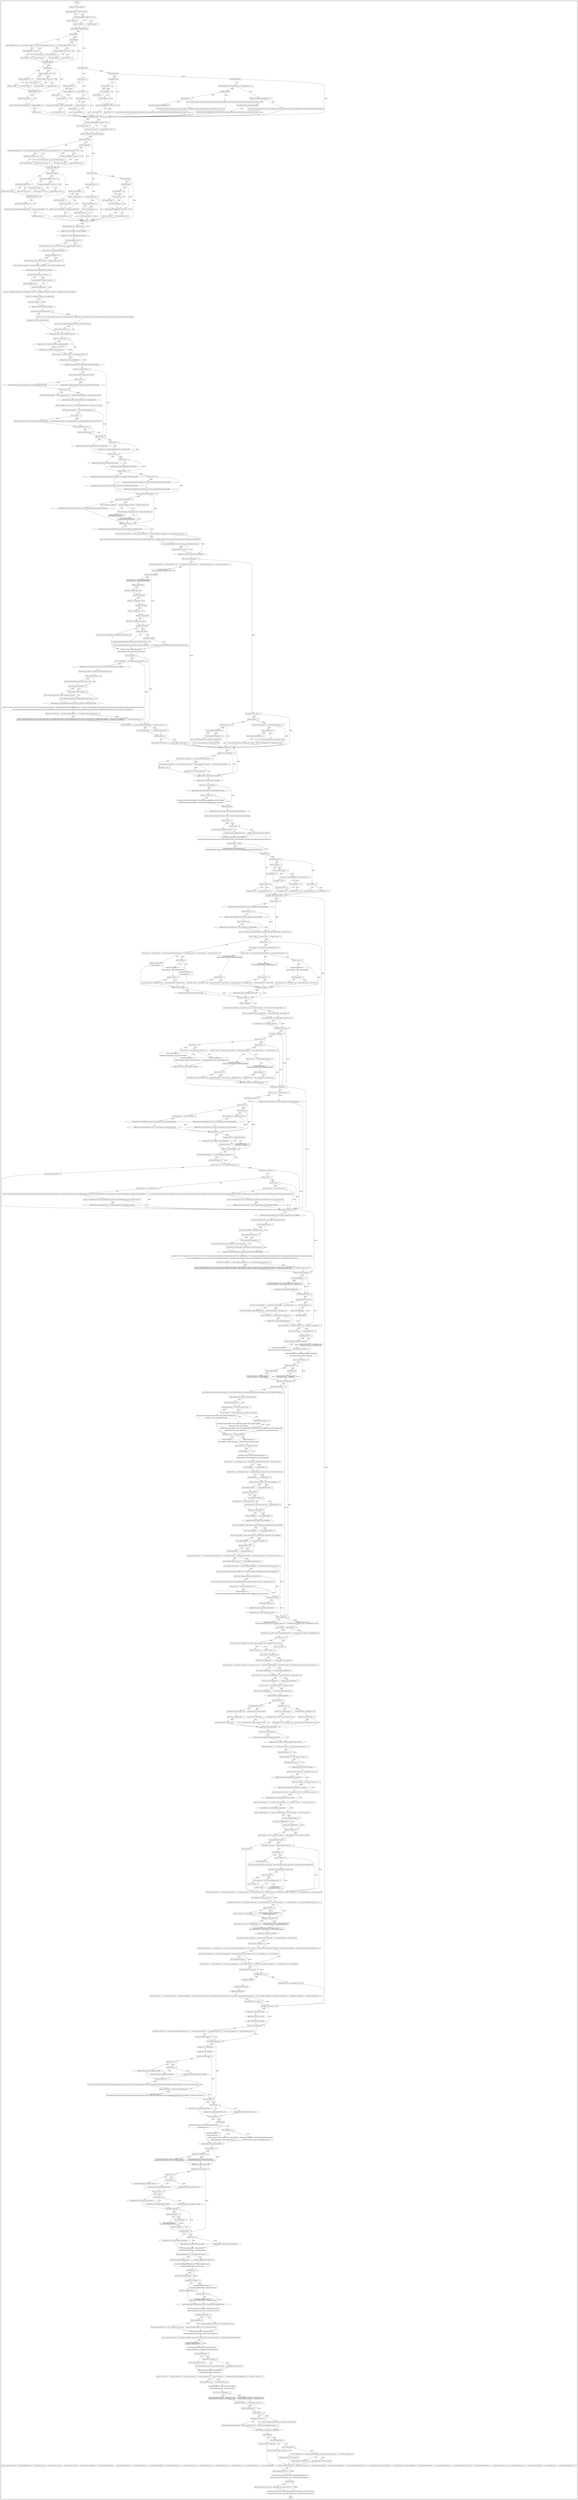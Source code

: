 digraph ingress {
subgraph cluster {
graph [
label="", labeljust=r, style=bold];
0[label=__START__, margin="", shape=rectangle, style=solid];
1[label=__EXIT__, margin="", shape=rectangle, style=solid];
2[label="ingress.CFG_ig_aci_tor_mode", margin="", shape=ellipse, style=solid];
3[label="hdr.ethernet.dstAddr == 281474976710655;", margin="", shape=rectangle, style=solid];
4[label="meta.l2.l2_da_type = 3;", margin="", shape=rectangle, style=solid];
5[label="hdr.ethernet.dstAddr & 1099511627776 == 0;", margin="", shape=rectangle, style=solid];
6[label="meta.l2.l2_da_type = 1;", margin="", shape=rectangle, style=solid];
7[label="meta.l2.l2_da_type = 2;", margin="", shape=rectangle, style=solid];
8[label="hdr.ipv4.isValid() || hdr.ipv6.isValid();", margin="", shape=rectangle, style=solid];
9[label="hdr.ipv4.isValid();", margin="", shape=rectangle, style=solid];
10[label="hdr.ipv4.dstAddr[31:28] == 14 && meta.l2.lkp_mac_da[47:24] == 65630 && meta.l2.lkp_mac_da[23:23] == 0;", margin="", shape=rectangle, style=solid];
11[label="hdr.ipv4.dstAddr[31:24] == 224;", margin="", shape=rectangle, style=solid];
12[label="meta.l3.ip_da_type = 3;", margin="", shape=rectangle, style=solid];
13[label="meta.l3.ip_da_type = 1;", margin="", shape=rectangle, style=solid];
14[label="meta.l3.ip_da_type = 0;", margin="", shape=rectangle, style=solid];
15[label="hdr.ipv6.isValid();", margin="", shape=rectangle, style=solid];
16[label="hdr.ipv6.dstAddr[127:120] == 255;", margin="", shape=rectangle, style=solid];
17[label="meta.l3.ip_da_type = 1;", margin="", shape=rectangle, style=solid];
18[label="hdr.ipv6.dstAddr[127:116] & 4072 == 4092;", margin="", shape=rectangle, style=solid];
19[label="meta.l3.ip_da_type = 2;", margin="", shape=rectangle, style=solid];
20[label="meta.l3.ip_da_type = 0;", margin="", shape=rectangle, style=solid];
21[label="hdr.ipv4.isValid();", margin="", shape=rectangle, style=solid];
22[label="hdr.ipv4.srcAddr[31:28] == 14;", margin="", shape=rectangle, style=solid];
23[label="meta.l3.ip_sa_type = 1;", margin="", shape=rectangle, style=solid];
24[label="meta.l3.ip_sa_type = 0;", margin="", shape=rectangle, style=solid];
25[label="hdr.ipv6.isValid();", margin="", shape=rectangle, style=solid];
26[label="hdr.ipv6.srcAddr[127:120] == 255;", margin="", shape=rectangle, style=solid];
27[label="meta.l3.ip_sa_type = 1;", margin="", shape=rectangle, style=solid];
28[label="hdr.ipv6.srcAddr[127:116] & 4072 == 4092;", margin="", shape=rectangle, style=solid];
29[label="meta.l3.ip_sa_type = 2;", margin="", shape=rectangle, style=solid];
30[label="meta.l3.ip_sa_type = 0;", margin="", shape=rectangle, style=solid];
31[label="hdr.ipv6.srcAddr == 0;", margin="", shape=rectangle, style=solid];
32[label="meta.ipv6m.ipv6_sa_eq0 = 1;", margin="", shape=rectangle, style=solid];
33[label="hdr.ipv4.isValid() && (hdr.ipv4.flag_more == 1 || hdr.ipv4.fragOffset != 0);", margin="", shape=rectangle, style=solid];
34[label="meta.l3.ipfrag = 1;", margin="", shape=rectangle, style=solid];
35[label="hdr.arp_rarp.isValid();", margin="", shape=rectangle, style=solid];
36[label="meta.l3.l3_type == 4;", margin="", shape=rectangle, style=solid];
37[label="hdr.arp_rarp.opcode == 1;", margin="", shape=rectangle, style=solid];
38[label="meta.l3.arp_type = 1;", margin="", shape=rectangle, style=solid];
39[label="hdr.arp_rarp.opcode == 2;", margin="", shape=rectangle, style=solid];
40[label="meta.l3.arp_type = 2;", margin="", shape=rectangle, style=solid];
41[label="hdr.arp_rarp.srcProtoAddr == hdr.arp_rarp.dstProtoAddr;", margin="", shape=rectangle, style=solid];
42[label="meta.l3.arp_type = 5;", margin="", shape=rectangle, style=solid];
43[label="meta.l3.l3_type == 5;", margin="", shape=rectangle, style=solid];
44[label="hdr.arp_rarp.opcode == 3;", margin="", shape=rectangle, style=solid];
45[label="meta.l3.arp_type = 3;", margin="", shape=rectangle, style=solid];
46[label="hdr.arp_rarp.opcode == 4;", margin="", shape=rectangle, style=solid];
47[label="meta.l3.arp_type = 4;", margin="", shape=rectangle, style=solid];
48[label="hdr.icmpv6.isValid();", margin="", shape=rectangle, style=solid];
49[label="hdr.icmpv6.isValid();", margin="", shape=rectangle, style=solid];
50[label="hdr.icmpv6.code == 135;", margin="", shape=rectangle, style=solid];
51[label="meta.l3.nd_type = 1;", margin="", shape=rectangle, style=solid];
52[label="hdr.icmpv6.code == 136;", margin="", shape=rectangle, style=solid];
53[label="meta.l3.nd_type = 2;", margin="", shape=rectangle, style=solid];
54[label="hdr.ipv6_nd.targetAddr[127:116] & 4072 == 4092;", margin="", shape=rectangle, style=solid];
55[label="meta.l3.nd_ta_ll = 1;", margin="", shape=rectangle, style=solid];
56[label="meta.l3.nd_ta_ll = 0;", margin="", shape=rectangle, style=solid];
57[label="hdr.mpls[0].isValid();", margin="", shape=rectangle, style=solid];
58[label="hdr.mpls[0].isValid() && (hdr.mpls[0].label == 0 || hdr.mpls[0].label == 2);", margin="", shape=rectangle, style=solid];
59[label="hdr.mpls[1].isValid();", margin="", shape=rectangle, style=solid];
60[label="hdr.mpls[1].label == 7;", margin="", shape=rectangle, style=solid];
61[label="hdr.mpls[2].isValid() && hdr.mpls[3].isValid();", margin="", shape=rectangle, style=solid];
62[label="process_decode_outer_headers_process_mpls_top_label_null_plus_el_on_top/process_decode_outer_headers_process_mpls_top_label_null_plus_el_on_top_0();", margin="", shape=rectangle, style=solid];
63[label="process_decode_outer_headers_process_mpls_top_label_null_on_top/process_decode_outer_headers_process_mpls_top_label_null_on_top_0();", margin="", shape=rectangle, style=solid];
64[label="process_decode_outer_headers_process_mpls_top_label_null_only_on_top/process_decode_outer_headers_process_mpls_top_label_null_only_on_top_0();", margin="", shape=rectangle, style=solid];
65[label="hdr.mpls[1].isValid() && hdr.mpls[0].label == 7;", margin="", shape=rectangle, style=solid];
66[label="hdr.mpls[2].isValid() && hdr.mpls[3].isValid();", margin="", shape=rectangle, style=solid];
67[label="process_decode_outer_headers_process_mpls_top_label_el_on_top/process_decode_outer_headers_process_mpls_top_label_el_on_top_0();", margin="", shape=rectangle, style=solid];
68[label="process_decode_outer_headers_process_mpls_top_label_no_special_label_on_top/process_decode_outer_headers_process_mpls_top_label_no_special_label_on_top_0();", margin="", shape=rectangle, style=solid];
69[label="hdr.inner_ethernet.dstAddr == 281474976710655;", margin="", shape=rectangle, style=solid];
70[label="meta.l2.inner_l2_da_type = 3;", margin="", shape=rectangle, style=solid];
71[label="hdr.inner_ethernet.dstAddr & 1099511627776 == 0;", margin="", shape=rectangle, style=solid];
72[label="meta.l2.inner_l2_da_type = 1;", margin="", shape=rectangle, style=solid];
73[label="meta.l2.inner_l2_da_type = 2;", margin="", shape=rectangle, style=solid];
74[label="hdr.inner_ipv4.isValid() || hdr.inner_ipv6.isValid();", margin="", shape=rectangle, style=solid];
75[label="hdr.inner_ipv4.isValid();", margin="", shape=rectangle, style=solid];
76[label="hdr.inner_ipv4.dstAddr[31:28] == 14 && meta.l2.lkp_mac_da[47:24] == 65630 && meta.l2.lkp_mac_da[23:23] == 0;", margin="", shape=rectangle, style=solid];
77[label="hdr.inner_ipv4.dstAddr[31:24] == 224;", margin="", shape=rectangle, style=solid];
78[label="meta.l3.inner_ip_da_type = 3;", margin="", shape=rectangle, style=solid];
79[label="meta.l3.inner_ip_da_type = 1;", margin="", shape=rectangle, style=solid];
80[label="meta.l3.inner_ip_da_type = 0;", margin="", shape=rectangle, style=solid];
81[label="hdr.inner_ipv6.isValid();", margin="", shape=rectangle, style=solid];
82[label="hdr.inner_ipv6.dstAddr[127:120] == 255;", margin="", shape=rectangle, style=solid];
83[label="meta.l3.inner_ip_da_type = 1;", margin="", shape=rectangle, style=solid];
84[label="hdr.inner_ipv6.dstAddr[127:116] & 4072 == 4092;", margin="", shape=rectangle, style=solid];
85[label="meta.l3.inner_ip_da_type = 2;", margin="", shape=rectangle, style=solid];
86[label="meta.l3.inner_ip_da_type = 0;", margin="", shape=rectangle, style=solid];
87[label="hdr.inner_ipv4.isValid();", margin="", shape=rectangle, style=solid];
88[label="hdr.inner_ipv4.srcAddr[31:28] == 14;", margin="", shape=rectangle, style=solid];
89[label="meta.l3.inner_ip_sa_type = 1;", margin="", shape=rectangle, style=solid];
90[label="meta.l3.inner_ip_sa_type = 0;", margin="", shape=rectangle, style=solid];
91[label="hdr.inner_ipv6.isValid();", margin="", shape=rectangle, style=solid];
92[label="hdr.inner_ipv6.srcAddr[127:120] == 255;", margin="", shape=rectangle, style=solid];
93[label="meta.l3.inner_ip_sa_type = 1;", margin="", shape=rectangle, style=solid];
94[label="hdr.inner_ipv6.srcAddr[127:116] & 4072 == 4092;", margin="", shape=rectangle, style=solid];
95[label="meta.l3.inner_ip_sa_type = 2;", margin="", shape=rectangle, style=solid];
96[label="meta.l3.inner_ip_sa_type = 0;", margin="", shape=rectangle, style=solid];
97[label="hdr.inner_ipv6.srcAddr == 0;", margin="", shape=rectangle, style=solid];
98[label="meta.ipv6m.inner_ipv6_sa_eq0 = 1;", margin="", shape=rectangle, style=solid];
99[label="hdr.inner_ipv4.isValid() && (hdr.inner_ipv4.flag_more == 1 || hdr.inner_ipv4.fragOffset != 0);", margin="", shape=rectangle, style=solid];
100[label="meta.l3.inner_ipfrag = 1;", margin="", shape=rectangle, style=solid];
101[label="hdr.arp_rarp.isValid();", margin="", shape=rectangle, style=solid];
102[label="meta.l3.inner_l3_type == 4;", margin="", shape=rectangle, style=solid];
103[label="hdr.inner_arp_rarp.opcode == 1;", margin="", shape=rectangle, style=solid];
104[label="meta.l3.inner_arp_type = 1;", margin="", shape=rectangle, style=solid];
105[label="hdr.inner_arp_rarp.opcode == 2;", margin="", shape=rectangle, style=solid];
106[label="meta.l3.inner_arp_type = 2;", margin="", shape=rectangle, style=solid];
107[label="hdr.inner_arp_rarp.srcProtoAddr == hdr.arp_rarp.dstProtoAddr;", margin="", shape=rectangle, style=solid];
108[label="meta.l3.inner_arp_type = 5;", margin="", shape=rectangle, style=solid];
109[label="meta.l3.inner_l3_type == 5;", margin="", shape=rectangle, style=solid];
110[label="hdr.inner_arp_rarp.opcode == 3;", margin="", shape=rectangle, style=solid];
111[label="meta.l3.inner_arp_type = 3;", margin="", shape=rectangle, style=solid];
112[label="hdr.inner_arp_rarp.opcode == 4;", margin="", shape=rectangle, style=solid];
113[label="meta.l3.inner_arp_type = 4;", margin="", shape=rectangle, style=solid];
114[label="hdr.icmpv6.isValid();", margin="", shape=rectangle, style=solid];
115[label="hdr.icmpv6.isValid();", margin="", shape=rectangle, style=solid];
116[label="hdr.icmpv6.code == 135;", margin="", shape=rectangle, style=solid];
117[label="meta.l3.inner_nd_type = 1;", margin="", shape=rectangle, style=solid];
118[label="hdr.icmpv6.code == 136;", margin="", shape=rectangle, style=solid];
119[label="meta.l3.inner_nd_type = 2;", margin="", shape=rectangle, style=solid];
120[label="hdr.inner_ipv6_nd.targetAddr[127:116] & 4072 == 4092;", margin="", shape=rectangle, style=solid];
121[label="meta.l3.inner_nd_ta_ll = 1;", margin="", shape=rectangle, style=solid];
122[label="meta.l3.inner_nd_ta_ll = 0;", margin="", shape=rectangle, style=solid];
123[label="hdr.ieth.sup_tx == 1;", margin="", shape=rectangle, style=solid];
124[label="meta.ingress.bypass_code = hdr.ieth.sup_code;", margin="", shape=rectangle, style=solid];
125[label="ingress.process_initial_bypass_code.bypass_info_table", margin="", shape=ellipse, style=solid];
126[label="ingress.process_src_port_mapping.local_src_port_state", margin="", shape=ellipse, style=solid];
127[label="meta.dp_ig_header.port_type == 1;", margin="", shape=rectangle, style=solid];
128[label="meta.local_ingress.src_chip = (bit<7>)hdr.ieth.src_chip;", margin="", shape=rectangle, style=solid];
129[label="meta.local_ingress.src_chip = 1;", margin="", shape=rectangle, style=solid];
130[label="ingress.process_src_port_mapping.src_chip_state", margin="", shape=ellipse, style=solid];
131[label="meta.dp_ig_header.port_type == 1;", margin="", shape=rectangle, style=solid];
132[label="meta.local_ingress.src_port = hdr.ieth.src_port;", margin="", shape=rectangle, style=solid];
133[label="meta.local_ingress.src_port = 1;", margin="", shape=rectangle, style=solid];
134[label="meta.local_ingress.src_global_port = meta.local_ingress.src_chip_offset + (bit<12>)meta.local_ingress.src_port;", margin="", shape=rectangle, style=solid];
135[label="ingress.process_src_port_mapping.global_src_port_state", margin="", shape=ellipse, style=solid];
136[label="hdr.vntag.isValid() && meta.src_port.vnic_if == 0;", margin="", shape=rectangle, style=solid];
137[label="meta.ig_drop.illegal_vntag = 1;", margin="", shape=rectangle, style=solid];
138[label="!hdr.vntag.isValid() && meta.src_port.vnic_if == 1;", margin="", shape=rectangle, style=solid];
139[label="meta.ig_drop.missing_vntag = 1;", margin="", shape=rectangle, style=solid];
140[label="process_src_if_mapping_tmp_0/process_src_if_mapping_tmp = process_src_if_mapping_src_if_map_hash_0/process_src_if_mapping_src_if_map_hash.apply().hit;", margin="", shape=rectangle, style=solid];
141[label="!process_src_if_mapping_tmp_0/process_src_if_mapping_tmp;", margin="", shape=rectangle, style=solid];
142[label="meta.ig_drop.src_if_miss = 1;", margin="", shape=rectangle, style=solid];
143[label="ingress.process_src_if_mapping.src_if_profile", margin="", shape=ellipse, style=solid];
144[label="meta.bypass_info.outer_vlan_xlate_bypass == 1;", margin="", shape=rectangle, style=solid];
145[label="meta.ingress.outer_src_bd = hdr.ieth.outer_bd;", margin="", shape=rectangle, style=solid];
146[label="process_outer_src_bd_derivation_tmp_0/process_outer_src_bd_derivation_tmp = process_outer_src_bd_derivation_src_vlan_xlate_map_hash_0/process_outer_src_bd_derivation_src_vlan_xlate_map_hash.apply().hit;", margin="", shape=rectangle, style=solid];
147[label="!process_outer_src_bd_derivation_tmp_0/process_outer_src_bd_derivation_tmp;", margin="", shape=rectangle, style=solid];
148[label="meta.ig_drop.vlan_xlate_miss = 1;", margin="", shape=rectangle, style=solid];
149[label="ingress.process_outer_src_bd_stats.outer_src_bd_stats", margin="", shape=ellipse, style=solid];
150[label="meta.src_if.vlan_mbr_chk_en == 1;", margin="", shape=rectangle, style=solid];
151[label="ingress.process_src_vlan_mbr_check.vlan_mbr_search_hash_table", margin="", shape=ellipse, style=solid];
152[label="ingress.process_src_vlan_mbr_check.vlan_mbr_table", margin="", shape=ellipse, style=solid];
153[label="(meta.l3.l3_type == 1 || meta.l3.l3_type == 2) && meta.l3.ip_da_type == 0;", margin="", shape=rectangle, style=solid];
154[label="ingress.process_rmac_check.rmac_search", margin="", shape=ellipse, style=solid];
155[label="ingress.process_pre_tunnel_decap_fwd_mode.pre_tunnel_decap_fwd_mode", margin="", shape=ellipse, style=solid];
156[label="meta.CFG_aci_tor_mode.enable == 1;", margin="", shape=rectangle, style=solid];
157[label="meta.ig_tunnel.ftag_mode = meta.src_port.ftag_mode;", margin="", shape=rectangle, style=solid];
158[label="meta.l3.l3_type == 1;", margin="", shape=rectangle, style=solid];
159[label="ingress.process_ig_tunnel_decap_decision.process_aci_ftag.ipv4_ftag_override_table", margin="", shape=ellipse, style=solid];
160[label="ingress.process_ig_tunnel_decap_decision.process_aci_ftag.ipv6_ftag_override_table", margin="", shape=ellipse, style=solid];
161[label="meta.l3.l3_type == 1;", margin="", shape=rectangle, style=solid];
162[label="meta.ig_tunnel.ifabric_ftag[3:0] = meta.ipv4m.lkp_ipv4_da[3:0];", margin="", shape=rectangle, style=solid];
163[label="meta.ig_tunnel.ifabric_ftag[3:0] = meta.ipv6m.lkp_ipv6_da[3:0];", margin="", shape=rectangle, style=solid];
164[label="ingress.process_ig_tunnel_decap_decision.process_aci_ftag.ftag_oif_table", margin="", shape=ellipse, style=solid];
165[label="meta.ig_tunnel.ftag_iic_result = (bit<1>)(meta.ig_tunnel.ftag_oif_list >> meta.src_port.iic_port_idx);", margin="", shape=rectangle, style=solid];
166[label="meta.ingress.ifabric_ingress == 0 && meta.ig_tunnel.ftag_mode == 1;", margin="", shape=rectangle, style=solid];
167[label="meta.l3.l3_type == 1;", margin="", shape=rectangle, style=solid];
168[label="meta.ig_local.lkp_outer_ipv4_ga = meta.ipv4m.lkp_ipv4_da & 4294967280;", margin="", shape=rectangle, style=solid];
169[label="meta.ig_local.lkp_outer_ipv6_ga = meta.ipv6m.lkp_ipv6_da & 340282366920938463463374607431768211440;", margin="", shape=rectangle, style=solid];
170[label="meta.ig_tunnel.ftag_iic_result == 0;", margin="", shape=rectangle, style=solid];
171[label="meta.ig_drop.iic_check_failure = 1;", margin="", shape=rectangle, style=solid];
172[label="meta.l3.l3_type == 1;", margin="", shape=rectangle, style=solid];
173[label="ingress.process_ig_tunnel_decap_decision.ipv4_src_vtep_hash_table", margin="", shape=ellipse, style=solid];
174[label="meta.l3.l3_type == 2;", margin="", shape=rectangle, style=solid];
175[label="ingress.process_ig_tunnel_decap_decision.ipv6_src_vtep_hash_table", margin="", shape=ellipse, style=solid];
176[label="meta.l3.l3_type == 1;", margin="", shape=rectangle, style=solid];
177[label="ingress.process_ig_tunnel_decap_decision.ipv4_dst_vtep", margin="", shape=ellipse, style=solid];
178[label="meta.l3.l3_type == 2;", margin="", shape=rectangle, style=solid];
179[label="ingress.process_ig_tunnel_decap_decision.ipv6_dst_vtep", margin="", shape=ellipse, style=solid];
180[label="meta.l3.l3_type == 1;", margin="", shape=rectangle, style=solid];
181[label="ingress.process_ig_tunnel_decap_decision.process_ipv4_tunnel_mcast.tunnel_ipv4_mc_group_hash_table", margin="", shape=ellipse, style=solid];
182[label="ingress.process_ig_tunnel_decap_decision.process_ipv4_tunnel_mcast.tunnel_ipv4_mc_sg_hash_table", margin="", shape=ellipse, style=solid];
183[label="meta.l3.l3_type == 2;", margin="", shape=rectangle, style=solid];
184[label="ingress.process_ig_tunnel_decap_decision.process_ipv6_tunnel_mcast.tunnel_ipv6_mc_group_hash_table", margin="", shape=ellipse, style=solid];
185[label="ingress.process_ig_tunnel_decap_decision.process_ipv6_tunnel_mcast.tunnel_ipv6_mc_sg_hash_table", margin="", shape=ellipse, style=solid];
186[label="meta.ig_tunnel.mc_group_lookup_hit == 1;", margin="", shape=rectangle, style=solid];
187[label="meta.ig_tunnel.mc_group_bidir == 1;", margin="", shape=rectangle, style=solid];
188[label="ingress.process_ig_tunnel_decap_decision.process_tunnel_mcast_rpf_check.tunnel_mc_bidir_rpf_hash_table", margin="", shape=ellipse, style=solid];
189[label="meta.ig_tunnel.mc_sg_lookup_hit == 1 && meta.ig_tunnel.mc_sg_rpf_bd == meta.ingress.outer_src_bd;", margin="", shape=rectangle, style=solid];
190[label="meta.ig_tunnel.mc_rpf_pass = 1;
meta.ig_tunnel.mc_sg_rpf_pass = 1;", margin="", shape=rectangle, style=solid];
191[label="meta.ig_tunnel.mc_group_rpf_bd_or_group == meta.ingress.outer_src_bd;", margin="", shape=rectangle, style=solid];
192[label="meta.ig_tunnel.mc_rpf_pass = 1;
meta.ig_tunnel.mc_group_rpf_pass = 1;", margin="", shape=rectangle, style=solid];
193[label="meta.ingress.l3_fwd_mode == 2;", margin="", shape=rectangle, style=solid];
194[label="ingress.process_ig_tunnel_decap_decision.process_mpls_vpn_label.mpls_vpn_label_hash_table", margin="", shape=ellipse, style=solid];
195[label="meta.ig_tunnel.src_encap_type == 1 || meta.ig_tunnel.src_encap_type == 14 || meta.ig_tunnel.src_encap_type == 8 || meta.ig_tunnel.src_encap_type == 4;", margin="", shape=rectangle, style=solid];
196[label="process_ig_tunnel_decap_decision_tmp_0/process_ig_tunnel_decap_decision_tmp = process_ig_tunnel_decap_decision_src_vnid_xlate_hash_table_0/process_ig_tunnel_decap_decision_src_vnid_xlate_hash_table.apply().hit;", margin="", shape=rectangle, style=solid];
197[label="!process_ig_tunnel_decap_decision_tmp_0/process_ig_tunnel_decap_decision_tmp;", margin="", shape=rectangle, style=solid];
198[label="meta.ig_drop.vlan_xlate_miss = 1;", margin="", shape=rectangle, style=solid];
199[label="ingress.process_ig_tunnel_decap_decision.erspan_term", margin="", shape=ellipse, style=solid];
200[label="meta.CFG_aci_tor_mode.enable == 1;", margin="", shape=rectangle, style=solid];
201[label="meta.ingress.l3_fwd_mode == 1 && meta.ingress.met1_vld == 1 && meta.ig_tunnel.src_vnid_xlate_hit == 1 || meta.ig_tunnel.dst_tep_hit == 1 && meta.src_tep.lkup_hit == 1;", margin="", shape=rectangle, style=solid];
202[label="meta.ig_tunnel.decap = 1;
meta.ingress.src_bd = meta.ig_local.inner_src_bd;", margin="", shape=rectangle, style=solid];
203[label="hdr.inner_ethernet.isValid();", margin="", shape=rectangle, style=solid];
204[label="meta.l2.lkp_mac_sa = hdr.inner_ethernet.srcAddr;
meta.l2.lkp_mac_da = hdr.inner_ethernet.dstAddr;", margin="", shape=rectangle, style=solid];
205[label="hdr.inner_qtag0.isValid();", margin="", shape=rectangle, style=solid];
206[label="hdr.qtag0 = hdr.inner_qtag0;", margin="", shape=rectangle, style=solid];
207[label="hdr.inner_qtag1.isValid();", margin="", shape=rectangle, style=solid];
208[label="hdr.qtag1 = hdr.inner_qtag1;", margin="", shape=rectangle, style=solid];
209[label="hdr.inner_cmd.isValid();", margin="", shape=rectangle, style=solid];
210[label="hdr.cmd = hdr.inner_cmd;", margin="", shape=rectangle, style=solid];
211[label="hdr.inner_cmd_sgt.isValid();", margin="", shape=rectangle, style=solid];
212[label="hdr.cmd_sgt = hdr.inner_cmd_sgt;", margin="", shape=rectangle, style=solid];
213[label="hdr.inner_ipv4.isValid();", margin="", shape=rectangle, style=solid];
214[label="set_tunnel_decap_ipv4_payload/set_tunnel_decap_ipv4_payload_1(hdr, meta);", margin="", shape=rectangle, style=solid];
215[label="hdr.inner_ipv6.isValid();", margin="", shape=rectangle, style=solid];
216[label="set_tunnel_decap_ipv6_payload/set_tunnel_decap_ipv6_payload_1(hdr, meta);", margin="", shape=rectangle, style=solid];
217[label="hdr.inner_fcoe.isValid();", margin="", shape=rectangle, style=solid];
218[label="set_tunnel_decap_fcoe_payload/set_tunnel_decap_fcoe_payload_1(hdr, meta);", margin="", shape=rectangle, style=solid];
219[label="set_tunnel_decap_non_ip_payload/set_tunnel_decap_non_ip_payload_1(hdr, meta);", margin="", shape=rectangle, style=solid];
220[label="meta.l3.ip_da_type = meta.l3.inner_ip_da_type;
...
meta.ig_tunnel.src_sh_group = meta.src_tep.src_sh_group;", margin="", shape=rectangle, style=solid];
221[label="meta.l3.ip_da_type == 1;", margin="", shape=rectangle, style=solid];
222[label="meta.ig_tunnel.decap == 1 && meta.ig_tunnel.mc_tunnel_decap == 1;", margin="", shape=rectangle, style=solid];
223[label="ingress.process_ig_tunnel_decap_decision.process_outer_pim_sup_key.outer_pim_sup_conditions", margin="", shape=ellipse, style=solid];
224[label="meta.outer_mcast_filter.rcode = meta.ig_tunnel.pim_bloom_filter_rcode;", margin="", shape=rectangle, style=solid];
225[label="meta.ig_tunnel.mc_rpf_pass == 0;", margin="", shape=rectangle, style=solid];
226[label="meta.outer_mcast_filter.bd = meta.ingress.outer_src_bd;", margin="", shape=rectangle, style=solid];
227[label="meta.ig_tunnel.mc_sg_lookup_hit == 1;", margin="", shape=rectangle, style=solid];
228[label="meta.outer_mcast_filter.hit_addr = meta.ig_tunnel.mc_sg_hit_addr;", margin="", shape=rectangle, style=solid];
229[label="meta.ig_tunnel.mc_group_lookup_hit == 1;", margin="", shape=rectangle, style=solid];
230[label="meta.outer_mcast_filter.hit_addr = meta.ig_tunnel.mc_group_hit_addr;", margin="", shape=rectangle, style=solid];
231[label="ingress.process_ig_tunnel_decap_decision.process_outer_pim_sup_key.CFG_outer_mcast_sup_filter", margin="", shape=ellipse, style=solid];
232[label="hash<bit<14>, bit<14>, tuple<bit<8>, bit<4>, bit<14>, bit<16>>, bit<28>>(meta.outer_mcast_filter.hash0, <TypeNameExpression>(7692522)HashAlgorithm.crc16, 0, {meta.outer_mcast_filter.fixed0, meta.outer_mcast_filter.rcode, meta.outer_mcast_filter.bd, meta.outer_mcast_filter.hit_addr}, 16384);
...
process_ig_tunnel_decap_decision_process_outer_pim_sup_key_outer_mcast_sup_filter_table1_0/process_ig_tunnel_decap_decision_process_outer_pim_sup_key_outer_mcast_sup_filter_table1.read(meta.outer_mcast_filter.hit1, (bit<32>)meta.outer_mcast_filter.hash1);", margin="", shape=rectangle, style=solid];
233[label="meta.outer_mcast_filter.hit0 == 1 && meta.outer_mcast_filter.hit1 == 1 && meta.ig_tunnel.pim_bloom_filter_en == 1;", margin="", shape=rectangle, style=solid];
234[label="process_ig_tunnel_decap_decision_process_outer_pim_sup_key_outer_mcast_sup_filter_table0_0/process_ig_tunnel_decap_decision_process_outer_pim_sup_key_outer_mcast_sup_filter_table0.write((bit<32>)meta.outer_mcast_filter.hash0, 1);
process_ig_tunnel_decap_decision_process_outer_pim_sup_key_outer_mcast_sup_filter_table1_0/process_ig_tunnel_decap_decision_process_outer_pim_sup_key_outer_mcast_sup_filter_table1.write((bit<32>)meta.outer_mcast_filter.hash1, 1);", margin="", shape=rectangle, style=solid];
235[label="meta.ig_tunnel.pim_acl_key = 0;", margin="", shape=rectangle, style=solid];
236[label="meta.ig_tunnel.decap == 1 && meta.ig_tunnel.mc_tunnel_decap == 1 && meta.l2.l2_da_type == 1;", margin="", shape=rectangle, style=solid];
237[label="meta.ig_tunnel.encap_flood = 1;", margin="", shape=rectangle, style=solid];
238[label="meta.ig_tunnel.encap_flood = 0;", margin="", shape=rectangle, style=solid];
239[label="meta.l3.ip_da_type == 1;", margin="", shape=rectangle, style=solid];
240[label="meta.ig_tunnel.mc_tunnel_decap = 0;", margin="", shape=rectangle, style=solid];
241[label="meta.ig_tunnel.mc_tunnel_decap = 1;", margin="", shape=rectangle, style=solid];
242[label="meta.ingress.l3_fwd_mode == 1;", margin="", shape=rectangle, style=solid];
243[label="meta.l3.ip_da_type == 1;", margin="", shape=rectangle, style=solid];
244[label="meta.ingress.met1_vld == 1;", margin="", shape=rectangle, style=solid];
245[label="meta.ig_tunnel.l3_tunnel_decap == 1;", margin="", shape=rectangle, style=solid];
246[label="set_mc_l3_tunnel_decap/set_mc_l3_tunnel_decap_1(meta);", margin="", shape=rectangle, style=solid];
247[label="meta.ig_tunnel.src_vnid_xlate_hit == 1;", margin="", shape=rectangle, style=solid];
248[label="set_mc_l2_tunnel_decap/set_mc_l2_tunnel_decap_1(meta);", margin="", shape=rectangle, style=solid];
249[label="meta.ig_tunnel.dst_tep_hit == 1 || meta.ig_tunnel.erspan_term == 1;", margin="", shape=rectangle, style=solid];
250[label="meta.src_tep.lkup_hit == 1;", margin="", shape=rectangle, style=solid];
251[label="meta.ig_tunnel.l3_tunnel_decap == 1;", margin="", shape=rectangle, style=solid];
252[label="set_uc_l3_tunnel_decap/set_uc_l3_tunnel_decap_1(meta);", margin="", shape=rectangle, style=solid];
253[label="set_uc_l2_tunnel_decap/set_uc_l2_tunnel_decap_1(meta);", margin="", shape=rectangle, style=solid];
254[label="set_src_tep_miss_drop/set_src_tep_miss_drop_1(meta);", margin="", shape=rectangle, style=solid];
255[label="meta.ig_tunnel.decap == 1;", margin="", shape=rectangle, style=solid];
256[label="meta.CFG_aci_tor_mode.enable == 1;", margin="", shape=rectangle, style=solid];
257[label="meta.ig_tunnel.src_encap_type == 12 || meta.ig_tunnel.src_encap_type == 13;", margin="", shape=rectangle, style=solid];
258[label="meta.ingress.src_bd = 0;", margin="", shape=rectangle, style=solid];
259[label="meta.ig_tunnel.src_encap_type == 2 || meta.ig_tunnel.src_encap_type == 3 || meta.ig_tunnel.src_encap_type == 7 || meta.ig_tunnel.src_encap_type == 9;", margin="", shape=rectangle, style=solid];
260[label="meta.ingress.src_bd = meta.src_tep.inner_bd;", margin="", shape=rectangle, style=solid];
261[label="ingress.process_src_bd_derivation.src_bd_state", margin="", shape=ellipse, style=solid];
262[label="ingress.process_src_bd_derivation.src_bd_profile", margin="", shape=ellipse, style=solid];
263[label="meta.CFG_aci_tor_mode.enable == 1;", margin="", shape=rectangle, style=solid];
264[label="ingress.process_service_bypass_info.CFG_BdServiceBypassInfo_register", margin="", shape=ellipse, style=solid];
265[label="meta.src_bd.service_redir == 1;", margin="", shape=rectangle, style=solid];
266[label="meta.bypass_info.outer_vlan_xlate_bypass = meta.CFG_BdServiceBypassInfo.outer_vlan_xlate_bypass;
...
meta.bypass_info.eg_mtu_check_bypass = meta.CFG_BdServiceBypassInfo.eg_mtu_check_bypass;", margin="", shape=rectangle, style=solid];
267[label="ingress.inner_rmac", margin="", shape=ellipse, style=solid];
268[label="ingress.process_post_tunnel_decap_fwd_mode.post_tunnel_decap_fwd_mode", margin="", shape=ellipse, style=solid];
269[label="process_hashes_now_0/process_hashes_now = (bit<32>)meta.dp_ig_header.ingress_global_tstamp;", margin="", shape=rectangle, style=solid];
270[label="meta.l3.l3_type == 1;", margin="", shape=rectangle, style=solid];
271[label="_compute_ipv4_hash/_compute_ipv4_hash_0();", margin="", shape=rectangle, style=solid];
272[label="meta.l3.l3_type == 2;", margin="", shape=rectangle, style=solid];
273[label="_compute_ipv6_hash/_compute_ipv6_hash_0();", margin="", shape=rectangle, style=solid];
274[label="_compute_non_ip_hash/_compute_non_ip_hash_0();", margin="", shape=rectangle, style=solid];
275[label="meta.hash.flowlet_map_index = meta.hash.hash1[12:0];
...
process_hashes_flowlet_lasttime_0/process_hashes_flowlet_lasttime.write((bit<32>)meta.hash.flowlet_map_index, process_hashes_now_0/process_hashes_now);", margin="", shape=rectangle, style=solid];
276[label="meta.hash.flow_ipg > 100000;", margin="", shape=rectangle, style=solid];
277[label="meta.hash.flowlet_id = meta.hash.flowlet_id + 1;
process_hashes_flowlet_id_0/process_hashes_flowlet_id.write((bit<32>)meta.hash.flowlet_map_index, meta.hash.flowlet_id);", margin="", shape=rectangle, style=solid];
278[label="hdr.ieth.isValid();", margin="", shape=rectangle, style=solid];
279[label="hdr.ieth.src_is_peer == 0;", margin="", shape=rectangle, style=solid];
280[label="meta.ingress.vpc_df = 1;", margin="", shape=rectangle, style=solid];
281[label="meta.ingress.vpc_df = 0;", margin="", shape=rectangle, style=solid];
282[label="meta.ig_tunnel.decap == 1;", margin="", shape=rectangle, style=solid];
283[label="meta.src_if.is_local == 1;", margin="", shape=rectangle, style=solid];
284[label="meta.ingress.vpc_df = 1;", margin="", shape=rectangle, style=solid];
285[label="meta.src_tep.is_vpc_peer == 1;", margin="", shape=rectangle, style=solid];
286[label="meta.ingress.vpc_df = 0;", margin="", shape=rectangle, style=solid];
287[label="meta.CFG_aci_tor_mode.enable == 0 && meta.src_if.mct == 1;", margin="", shape=rectangle, style=solid];
288[label="meta.ingress.vpc_df = 0;", margin="", shape=rectangle, style=solid];
289[label="meta.hash.hash1 & 1 == 1;", margin="", shape=rectangle, style=solid];
290[label="meta.ingress.vpc_df = 1;", margin="", shape=rectangle, style=solid];
291[label="meta.ingress.vpc_df = 0;", margin="", shape=rectangle, style=solid];
292[label="meta.src_if.mct == 1;", margin="", shape=rectangle, style=solid];
293[label="meta.ingress.vpc_df = 0;", margin="", shape=rectangle, style=solid];
294[label="meta.ingress.vpc_df = 1;", margin="", shape=rectangle, style=solid];
295[label="meta.bypass_info.fwd_lookup_bypass == 0;", margin="", shape=rectangle, style=solid];
296[label="meta.l3.l3_type == 1;", margin="", shape=rectangle, style=solid];
297[label="ingress.process_nat_lookup.process_ipv4_twice_nat_lookup.ipv4_twice_nat_hash_table", margin="", shape=ellipse, style=solid];
298[label="meta.l3.twice_nat_hit == 0;", margin="", shape=rectangle, style=solid];
299[label="ingress.process_nat_lookup.process_ipv4_dst_nat_lookup.ipv4_dst_nat_hash_table", margin="", shape=ellipse, style=solid];
300[label="meta.l3.dst_nat_hit == 0;", margin="", shape=rectangle, style=solid];
301[label="ingress.process_nat_lookup.process_ipv4_src_nat_lookup.ipv4_src_nat_hash_table", margin="", shape=ellipse, style=solid];
302[label="process_nat_lookup_nat_hit_bits_table_0/process_nat_lookup_nat_hit_bits_table.write((bit<32>)meta.l3.nat_ptr, 1);", margin="", shape=rectangle, style=solid];
303[label="meta.l3.l3_type == 1 || meta.l3.l3_type == 4 || meta.l3.l3_type == 5;", margin="", shape=rectangle, style=solid];
304[label="(meta.l3.l3_type == 4 || meta.l3.l3_type == 5) && (meta.src_bd.normal_arp_nd_learn == 0 && (meta.l3.arp_type == 1 || meta.l3.arp_type == 2 || meta.l3.arp_type == 4));", margin="", shape=rectangle, style=solid];
305[label="meta.l3.fib_sa_lookup_en = 1;
...
meta.l3.urpf_type = 0;", margin="", shape=rectangle, style=solid];
306[label="meta.l3.l3_type == 1;", margin="", shape=rectangle, style=solid];
307[label="meta.l3.fib_sa_lookup_en = 1;
...
meta.l3.urpf_type = meta.src_bd.ipv4_rpf_type;", margin="", shape=rectangle, style=solid];
308[label="meta.l3.ip_sa_type == 2;", margin="", shape=rectangle, style=solid];
309[label="meta.l3.fib_sa_key_vrf = meta.ingress.src_bd;", margin="", shape=rectangle, style=solid];
310[label="meta.l3.fib_sa_key_vrf = meta.src_bd.vrf;", margin="", shape=rectangle, style=solid];
311[label="meta.l3.fib_sa_lookup_en = 0;
...
meta.l3.urpf_type = 0;", margin="", shape=rectangle, style=solid];
312[label="meta.l3.fib_sa_lookup_en == 1;", margin="", shape=rectangle, style=solid];
313[label="ingress.process_ipv4_src_fib_lookup.ipv4_fib_src_lpm", margin="", shape=ellipse, style=solid];
314[label="meta.l3.l3_type == 2;", margin="", shape=rectangle, style=solid];
315[label="meta.l3.nd_type == 2 && meta.src_bd.normal_arp_nd_learn == 0;", margin="", shape=rectangle, style=solid];
316[label="meta.l3.fib_sa_lookup_en = 1;
meta.ipv6m.fib_sa_key_addr = hdr.ipv6_nd.targetAddr;", margin="", shape=rectangle, style=solid];
317[label="meta.l3.nd_ta_ll == 1;", margin="", shape=rectangle, style=solid];
318[label="meta.l3.fib_sa_key_vrf = meta.ingress.src_bd;", margin="", shape=rectangle, style=solid];
319[label="meta.l3.fib_sa_key_vrf = meta.src_bd.vrf;", margin="", shape=rectangle, style=solid];
320[label="meta.l3.nd_type == 1 && meta.src_bd.normal_arp_nd_learn == 0 && meta.ipv6m.ipv6_sa_eq0 == 0;", margin="", shape=rectangle, style=solid];
321[label="meta.l3.fib_sa_lookup_en = 1;
meta.ipv6m.fib_sa_key_addr = meta.ipv6m.lkp_ipv6_sa;", margin="", shape=rectangle, style=solid];
322[label="meta.l3.ip_sa_type == 2;", margin="", shape=rectangle, style=solid];
323[label="meta.l3.fib_sa_key_vrf = meta.ingress.src_bd;", margin="", shape=rectangle, style=solid];
324[label="meta.l3.fib_sa_key_vrf = meta.src_bd.vrf;", margin="", shape=rectangle, style=solid];
325[label="meta.l3.l3_type == 2;", margin="", shape=rectangle, style=solid];
326[label="meta.l3.fib_sa_lookup_en = 1;
...
meta.l3.urpf_type = meta.src_bd.ipv6_rpf_type;", margin="", shape=rectangle, style=solid];
327[label="meta.l3.ip_sa_type == 2;", margin="", shape=rectangle, style=solid];
328[label="meta.l3.fib_sa_key_vrf = meta.ingress.src_bd;", margin="", shape=rectangle, style=solid];
329[label="meta.l3.fib_sa_key_vrf = meta.src_bd.vrf;", margin="", shape=rectangle, style=solid];
330[label="meta.l3.fib_sa_lookup_en == 1;", margin="", shape=rectangle, style=solid];
331[label="ingress.process_ipv6_src_fib_lookup.ipv6_fib_src_lpm", margin="", shape=ellipse, style=solid];
332[label="meta.l3.src_ecmp_vld == 0;", margin="", shape=rectangle, style=solid];
333[label="ingress.src_adjacency", margin="", shape=ellipse, style=solid];
334[label="meta.CFG_aci_tor_mode.enable == 1 && meta.l3.l3_type == 5 && meta.l3.arp_type == 3 && meta.src_bd.normal_arp_nd_learn == 0;", margin="", shape=rectangle, style=solid];
335[label="meta.src_mac_key.addr = hdr.arp_rarp.srcHwAddr;", margin="", shape=rectangle, style=solid];
336[label="meta.src_mac_key.addr = meta.l2.lkp_mac_sa;", margin="", shape=rectangle, style=solid];
337[label="meta.ig_tunnel.decap == 0 || meta.ig_tunnel.l3_tunnel_decap == 0;", margin="", shape=rectangle, style=solid];
338[label="ingress.process_src_mac_lookup.src_mac_hash", margin="", shape=ellipse, style=solid];
339[label="meta.ingress.l2_fwd_mode == 0;", margin="", shape=rectangle, style=solid];
340[label="meta.ingress.l3_fwd_mode == 1;", margin="", shape=rectangle, style=solid];
341[label="meta.l3.l3_type == 1;", margin="", shape=rectangle, style=solid];
342[label="meta.l3.l3_type == 4;", margin="", shape=rectangle, style=solid];
343[label="meta.l3.fib_da_lookup_en = 1;
...
meta.ipv4m.fib_da_key_addr = hdr.arp_rarp.dstProtoAddr;", margin="", shape=rectangle, style=solid];
344[label="meta.l3.l3_type == 1 && meta.ingress.l3_fwd_mode == 1;", margin="", shape=rectangle, style=solid];
345[label="meta.l3.fib_da_lookup_en = 1;
...
meta.ipv4m.fib_da_key_addr = meta.ipv4m.lkp_ipv4_da;", margin="", shape=rectangle, style=solid];
346[label="meta.l3.fib_da_lookup_en = 0;
...
meta.ipv4m.fib_da_key_addr = meta.ipv4m.lkp_ipv4_da;", margin="", shape=rectangle, style=solid];
347[label="ingress.process_ipv4_dst_fib_lookup.ipv4_fib_dst_lpm", margin="", shape=ellipse, style=solid];
348[label="meta.l3.l3_type == 2;", margin="", shape=rectangle, style=solid];
349[label="meta.l3.l4_type == 8 && (meta.l3.nd_unicast_mode == 1 || meta.ingress.l3_fwd_mode == 0) && (meta.l3.nd_type == 1 || meta.l3.nd_type == 3);", margin="", shape=rectangle, style=solid];
350[label="meta.l3.fib_da_lookup_en = 1;
meta.ipv6m.fib_da_key_addr = hdr.ipv6_nd.targetAddr;", margin="", shape=rectangle, style=solid];
351[label="meta.l3.nd_ta_ll == 1;", margin="", shape=rectangle, style=solid];
352[label="meta.l3.fib_da_key_vrf = meta.ingress.src_bd;", margin="", shape=rectangle, style=solid];
353[label="meta.l3.fib_da_key_vrf = meta.src_bd.vrf;", margin="", shape=rectangle, style=solid];
354[label="meta.l3.l3_type == 2 && meta.ingress.l3_fwd_mode == 1;", margin="", shape=rectangle, style=solid];
355[label="meta.l3.fib_da_lookup_en = 1;
meta.ipv6m.fib_da_key_addr = meta.ipv6m.lkp_ipv6_da;", margin="", shape=rectangle, style=solid];
356[label="meta.l3.ip_da_type == 2;", margin="", shape=rectangle, style=solid];
357[label="meta.l3.fib_da_key_vrf = meta.ingress.src_bd;", margin="", shape=rectangle, style=solid];
358[label="meta.l3.fib_da_key_vrf = meta.src_bd.vrf;", margin="", shape=rectangle, style=solid];
359[label="ingress.process_ipv6_dst_fib_lookup.ipv6_fib_dst_lpm", margin="", shape=ellipse, style=solid];
360[label="meta.ingress.l2_fwd_mode == 1;", margin="", shape=rectangle, style=solid];
361[label="meta.l3.l3_type == 1 || meta.l3.l3_type == 2;", margin="", shape=rectangle, style=solid];
362[label="meta.ingress.l3_fwd_mode == 1;", margin="", shape=rectangle, style=solid];
363[label="meta.l3.l3_type == 1;", margin="", shape=rectangle, style=solid];
364[label="meta.l3.ip_da_type == 1 && meta.l3.l3_type == 1;", margin="", shape=rectangle, style=solid];
365[label="ingress.process_mc_fib_lookup.process_ipv4_mc_route_lookup.ipv4_mc_route_group_hash_table", margin="", shape=ellipse, style=solid];
366[label="ingress.process_mc_fib_lookup.process_ipv4_mc_route_lookup.ipv4_mc_route_sg_hash_table", margin="", shape=ellipse, style=solid];
367[label="meta.l3.l3_type == 2;", margin="", shape=rectangle, style=solid];
368[label="meta.l3.ip_da_type == 1 && meta.l3.l3_type == 2;", margin="", shape=rectangle, style=solid];
369[label="ingress.process_mc_fib_lookup.process_ipv6_mc_route_lookup.ipv6_mc_route_group_hash_table", margin="", shape=ellipse, style=solid];
370[label="ingress.process_mc_fib_lookup.process_ipv6_mc_route_lookup.ipv6_mc_route_sg_hash_table", margin="", shape=ellipse, style=solid];
371[label="meta.multicast.bidir == 1;", margin="", shape=rectangle, style=solid];
372[label="ingress.process_mc_fib_lookup.mc_bidir_rpf_hash_table", margin="", shape=ellipse, style=solid];
373[label="meta.ingress.src_bd == meta.multicast.rpf_bd;", margin="", shape=rectangle, style=solid];
374[label="meta.multicast.rpf_pass = 1;", margin="", shape=rectangle, style=solid];
375[label="meta.multicast.rpf_pass = 0;
meta.multicast.sg_rpf_pass = 0;", margin="", shape=rectangle, style=solid];
376[label="meta.CFG_aci_tor_mode.enable == 1;", margin="", shape=rectangle, style=solid];
377[label="meta.multicast.force_rpf_pass == 1 && meta.src_bd.fib_force_rpf_pass_en == 1;", margin="", shape=rectangle, style=solid];
378[label="meta.multicast.rpf_pass = 0;", margin="", shape=rectangle, style=solid];
379[label="meta.src_bd.is_l3_if == 1 && meta.multicast.rpf_pass == 0;", margin="", shape=rectangle, style=solid];
380[label="meta.ig_drop.mc_rpf_failure = 1;", margin="", shape=rectangle, style=solid];
381[label="meta.ingress.l3_fwd_mode == 0;", margin="", shape=rectangle, style=solid];
382[label="meta.l3.l3_type == 1;", margin="", shape=rectangle, style=solid];
383[label="meta.l3.ip_da_type == 1 && meta.l3.l3_type == 1;", margin="", shape=rectangle, style=solid];
384[label="process_mc_fib_lookup_process_ipv4_mc_bridge_lookup_tmp_0/process_mc_fib_lookup_process_ipv4_mc_bridge_lookup_tmp = process_mc_fib_lookup_process_ipv4_mc_bridge_lookup_ipv4_mc_bridge_sg_hash_table_0/process_mc_fib_lookup_process_ipv4_mc_bridge_lookup_ipv4_mc_bridge_sg_hash_table.apply().hit;", margin="", shape=rectangle, style=solid];
385[label="!process_mc_fib_lookup_process_ipv4_mc_bridge_lookup_tmp_0/process_mc_fib_lookup_process_ipv4_mc_bridge_lookup_tmp;", margin="", shape=rectangle, style=solid];
386[label="ingress.process_mc_fib_lookup.process_ipv4_mc_bridge_lookup.ipv4_mc_bridge_group_hash_table", margin="", shape=ellipse, style=solid];
387[label="meta.l3.l3_type == 2;", margin="", shape=rectangle, style=solid];
388[label="meta.l3.ip_da_type == 1 && meta.l3.l3_type == 2;", margin="", shape=rectangle, style=solid];
389[label="process_mc_fib_lookup_process_ipv6_mc_bridge_lookup_tmp_0/process_mc_fib_lookup_process_ipv6_mc_bridge_lookup_tmp = process_mc_fib_lookup_process_ipv6_mc_bridge_lookup_ipv6_mc_bridge_sg_hash_table_0/process_mc_fib_lookup_process_ipv6_mc_bridge_lookup_ipv6_mc_bridge_sg_hash_table.apply().hit;", margin="", shape=rectangle, style=solid];
390[label="process_mc_fib_lookup_process_ipv6_mc_bridge_lookup_tmp_0/process_mc_fib_lookup_process_ipv6_mc_bridge_lookup_tmp;", margin="", shape=rectangle, style=solid];
391[label="ingress.process_mc_fib_lookup.process_ipv6_mc_bridge_lookup.ipv6_mc_bridge_group_hash_table", margin="", shape=ellipse, style=solid];
392[label="ingress.process_mc_fib_lookup.process_non_ip_mc_lookup.non_ip_mc_group_hash_table", margin="", shape=ellipse, style=solid];
393[label="meta.ingress.l2_fwd_mode == 1;", margin="", shape=rectangle, style=solid];
394[label="ingress.process_mc_fib_lookup.process_inner_pim_sup_key.inner_pim_sup_conditions", margin="", shape=ellipse, style=solid];
395[label="meta.inner_mcast_filter.rcode = meta.multicast.pim_bloom_filter_rcode;", margin="", shape=rectangle, style=solid];
396[label="meta.ig_tunnel.mc_rpf_pass == 0;", margin="", shape=rectangle, style=solid];
397[label="meta.inner_mcast_filter.bd = meta.ingress.src_bd;", margin="", shape=rectangle, style=solid];
398[label="meta.ig_tunnel.mc_sg_lookup_hit == 1;", margin="", shape=rectangle, style=solid];
399[label="meta.inner_mcast_filter.hit_addr = meta.multicast.mc_route_sg_hit_addr;", margin="", shape=rectangle, style=solid];
400[label="meta.ig_tunnel.mc_group_lookup_hit == 1;", margin="", shape=rectangle, style=solid];
401[label="meta.inner_mcast_filter.hit_addr = meta.multicast.mc_route_group_hit_addr;", margin="", shape=rectangle, style=solid];
402[label="ingress.process_mc_fib_lookup.process_inner_pim_sup_key.CFG_inner_mcast_sup_filter", margin="", shape=ellipse, style=solid];
403[label="hash<bit<14>, bit<14>, tuple<bit<8>, bit<4>, bit<14>, bit<16>>, bit<28>>(meta.inner_mcast_filter.hash0, <TypeNameExpression>(7701411)HashAlgorithm.crc16, 0, {meta.inner_mcast_filter.fixed0, meta.inner_mcast_filter.rcode, meta.inner_mcast_filter.bd, meta.inner_mcast_filter.hit_addr}, 16384);
...
process_mc_fib_lookup_process_inner_pim_sup_key_inner_mcast_sup_filter_table1_0/process_mc_fib_lookup_process_inner_pim_sup_key_inner_mcast_sup_filter_table1.read(meta.inner_mcast_filter.hit1, (bit<32>)meta.inner_mcast_filter.hash1);", margin="", shape=rectangle, style=solid];
404[label="meta.inner_mcast_filter.hit0 == 1 && meta.inner_mcast_filter.hit1 == 1 && meta.multicast.pim_bloom_filter_en == 1;", margin="", shape=rectangle, style=solid];
405[label="process_mc_fib_lookup_process_inner_pim_sup_key_inner_mcast_sup_filter_table0_0/process_mc_fib_lookup_process_inner_pim_sup_key_inner_mcast_sup_filter_table0.write((bit<32>)meta.inner_mcast_filter.hash0, 1);
process_mc_fib_lookup_process_inner_pim_sup_key_inner_mcast_sup_filter_table1_0/process_mc_fib_lookup_process_inner_pim_sup_key_inner_mcast_sup_filter_table1.write((bit<32>)meta.inner_mcast_filter.hash1, 1);", margin="", shape=rectangle, style=solid];
406[label="meta.multicast.pim_acl_key = 0;", margin="", shape=rectangle, style=solid];
407[label="meta.CFG_aci_tor_mode.enable == 1;", margin="", shape=rectangle, style=solid];
408[label="meta.ig_tunnel.ftag_mode == 0;", margin="", shape=rectangle, style=solid];
409[label="meta.ig_local.ftag_addr = (bit<11>)meta.multicast.active_ftag_idx << 8;
meta.ig_local.ftag_addr = meta.ig_local.ftag_addr | (bit<11>)meta.hash.hash1;", margin="", shape=rectangle, style=solid];
410[label="ingress.process_compute_ifabric_ftag.ifabric_ftag", margin="", shape=ellipse, style=solid];
411[label="meta.ingress.l2_fwd_mode == 0;", margin="", shape=rectangle, style=solid];
412[label="meta.ingress.l3_fwd_mode == 0;", margin="", shape=rectangle, style=solid];
413[label="meta.CFG_aci_tor_mode.enable == 1 && meta.l3.arp_unicast_mode == 1 && meta.l3.l3_type == 5;", margin="", shape=rectangle, style=solid];
414[label="meta.dst_mac_key.addr = hdr.arp_rarp.dstHwAddr;", margin="", shape=rectangle, style=solid];
415[label="meta.dst_mac_key.addr = meta.l2.lkp_mac_da;", margin="", shape=rectangle, style=solid];
416[label="meta.ig_tunnel.decap == 0 || meta.ig_tunnel.l3_tunnel_decap == 0;", margin="", shape=rectangle, style=solid];
417[label="ingress.process_dst_mac_lookup.dst_mac_hash", margin="", shape=ellipse, style=solid];
418[label="meta.l3.dst_ecmp_vld == 1;", margin="", shape=rectangle, style=solid];
419[label="ingress.l3_dst_ecmp_group", margin="", shape=ellipse, style=solid];
420[label="ingress.dst_adjacency", margin="", shape=ellipse, style=solid];
421[label="meta.ig_tunnel.decap == 1 && meta.src_tep.trust_cos == 0 && meta.src_tep.lkup_hit == 1;", margin="", shape=rectangle, style=solid];
422[label="meta.ig_qos.qos_layer = 1;", margin="", shape=rectangle, style=solid];
423[label="meta.ig_qos.qos_layer = 0;", margin="", shape=rectangle, style=solid];
424[label="meta.ig_qos.qos_layer == 1;", margin="", shape=rectangle, style=solid];
425[label="hdr.inner_ipv4.isValid() || hdr.inner_ipv6.isValid();", margin="", shape=rectangle, style=solid];
426[label="meta.ig_qos.acl_key_dscp_vld = 1;
...
meta.ig_qos.acl_key_ecn = meta.ig_qos.inner_ecn;", margin="", shape=rectangle, style=solid];
427[label="meta.ig_qos.acl_key_dscp_vld = 0;", margin="", shape=rectangle, style=solid];
428[label="meta.ig_qos.acl_key_dscp = meta.l3.lkp_ip_dscp;
meta.ig_qos.acl_key_ecn = meta.l3.lkp_ip_ecn;", margin="", shape=rectangle, style=solid];
429[label="meta.ig_qos.acl_key_exp = meta.mplsm.topmost_non_null_label_exp;
...
meta.ig_qos.acl_key_de = meta.src_if.default_de;", margin="", shape=rectangle, style=solid];
430[label="meta.src_if.trust_frame_cos == 1;", margin="", shape=rectangle, style=solid];
431[label="meta.ig_qos.qos_layer == 1;", margin="", shape=rectangle, style=solid];
432[label="hdr.inner_qtag0.isValid();", margin="", shape=rectangle, style=solid];
433[label="meta.ig_qos.acl_key_cos = hdr.inner_qtag0.pcp;
meta.ig_qos.acl_key_de = hdr.inner_qtag0.cfi;", margin="", shape=rectangle, style=solid];
434[label="hdr.qtag0.isValid();", margin="", shape=rectangle, style=solid];
435[label="meta.ig_qos.acl_key_cos = hdr.qtag0.pcp;
meta.ig_qos.acl_key_de = hdr.qtag0.cfi;", margin="", shape=rectangle, style=solid];
436[label="meta.CFG_aci_tor_mode.enable == 1;", margin="", shape=rectangle, style=solid];
437[label="meta.bypass_info.pt_bypass == 0;", margin="", shape=rectangle, style=solid];
438[label="process_policy_lookup_tmp_1/process_policy_lookup_tmp = process_policy_lookup_sgt_to_sclass_xlate_hash_tbl_0/process_policy_lookup_sgt_to_sclass_xlate_hash_tbl.apply().hit;", margin="", shape=rectangle, style=solid];
439[label="!process_policy_lookup_tmp_1/process_policy_lookup_tmp;", margin="", shape=rectangle, style=solid];
440[label="meta.ig_drop.sgt_xlate_miss = 1;", margin="", shape=rectangle, style=solid];
441[label="meta.ig_tunnel.decap == 1 && meta.src_tep.trust_sclass == 1;", margin="", shape=rectangle, style=solid];
442[label="meta.pt_key.src_policy_applied = meta.src_bd.src_policy_applied | hdr.ivxlan.nonce_sp;
...
meta.pt_key.src_class = hdr.ivxlan.nonce_sclass;", margin="", shape=rectangle, style=solid];
443[label="meta.l3.src_fib_hit == 1 && meta.src_fib.class_pri < meta.src_bd.src_class_pri;", margin="", shape=rectangle, style=solid];
444[label="meta.pt_key.src_policy_applied = meta.src_bd.src_policy_applied | meta.src_fib.policy_applied;
...
meta.pt_key.src_class = meta.src_fib.class;", margin="", shape=rectangle, style=solid];
445[label="meta.pt_key.sgt_to_sclass_hit == 1;", margin="", shape=rectangle, style=solid];
446[label="meta.pt_key.src_policy_applied = meta.src_bd.src_policy_applied;
...
meta.pt_key.src_class = meta.pt_key.sgt_sclass;", margin="", shape=rectangle, style=solid];
447[label="meta.pt_key.src_policy_applied = meta.src_bd.src_policy_applied;
...
meta.pt_key.src_class = meta.src_bd.src_class;", margin="", shape=rectangle, style=solid];
448[label="meta.pt_key.src_class <= meta.pt_key.dst_class;", margin="", shape=rectangle, style=solid];
449[label="meta.pt_key.class_dir = 0;
...
meta.pt_key.port1 = meta.l3.lkp_l4_dport;", margin="", shape=rectangle, style=solid];
450[label="meta.pt_key.class_dir = 0;
...
meta.pt_key.port1 = meta.l3.lkp_l4_sport;", margin="", shape=rectangle, style=solid];
451[label="meta.pt_key.src_class == meta.pt_key.dst_class;", margin="", shape=rectangle, style=solid];
452[label="meta.pt_key.class_eq = 1;", margin="", shape=rectangle, style=solid];
453[label="meta.l3.lkp_tcp_flag_rst = (bit<1>)(meta.l3.lkp_tcp_flags >> 2);
...
meta.pt_key.AR = meta.l3.lkp_tcp_flag_rst | meta.l3.lkp_tcp_flag_ack;", margin="", shape=rectangle, style=solid];
454[label="meta.pt_key.AR == 1 && meta.pt_key.src_class > meta.pt_key.dst_class || meta.pt_key.src_class <= meta.pt_key.dst_class;", margin="", shape=rectangle, style=solid];
455[label="meta.pt_key.ARD0 = 1;", margin="", shape=rectangle, style=solid];
456[label="meta.pt_key.ARD0 = 0;", margin="", shape=rectangle, style=solid];
457[label="meta.pt_key.AR == 1 && meta.pt_key.src_class <= meta.pt_key.dst_class || meta.pt_key.src_class > meta.pt_key.dst_class;", margin="", shape=rectangle, style=solid];
458[label="meta.pt_key.ARD1 = 1;", margin="", shape=rectangle, style=solid];
459[label="meta.pt_key.ARD1 = 0;", margin="", shape=rectangle, style=solid];
460[label="meta.ig_tunnel.src_encap_pkt != 0 && meta.ig_tunnel.decap == 0;", margin="", shape=rectangle, style=solid];
461[label="meta.pt_key.encap_transit = 1;", margin="", shape=rectangle, style=solid];
462[label="meta.pt_key.encap_transit = 0;", margin="", shape=rectangle, style=solid];
463[label="meta.ingress.l3_fwd_mode == 1;", margin="", shape=rectangle, style=solid];
464[label="meta.pt_key.dst_local = meta.dst_fib.dst_local;", margin="", shape=rectangle, style=solid];
465[label="meta.ingress.l3_fwd_mode == 0;", margin="", shape=rectangle, style=solid];
466[label="meta.pt_key.dst_local = meta.dst_mac.dst_local;", margin="", shape=rectangle, style=solid];
467[label="meta.pt_key.dst_local = 0;", margin="", shape=rectangle, style=solid];
468[label="meta.ingress.l2_fwd_mode == 0;", margin="", shape=rectangle, style=solid];
469[label="meta.pt_key.multidest = 0;", margin="", shape=rectangle, style=solid];
470[label="meta.pt_key.multidest = 0;", margin="", shape=rectangle, style=solid];
471[label="ingress.process_policy_lookup.CFG_ip_frag_register", margin="", shape=ellipse, style=solid];
472[label="meta.l3.lkp_ip_fragOffset < process_policy_lookup_CFG_ip_frag_0/process_policy_lookup_CFG_ip_frag.offset0;", margin="", shape=rectangle, style=solid];
473[label="meta.pt_key.ip_frag_offset0 = 1;", margin="", shape=rectangle, style=solid];
474[label="meta.pt_key.ip_frag_offset0 = 0;", margin="", shape=rectangle, style=solid];
475[label="meta.l3.lkp_ip_fragOffset < process_policy_lookup_CFG_ip_frag_0/process_policy_lookup_CFG_ip_frag.offset1;", margin="", shape=rectangle, style=solid];
476[label="meta.pt_key.ip_frag_offset1 = 1;", margin="", shape=rectangle, style=solid];
477[label="meta.pt_key.ip_frag_offset1 = 0;", margin="", shape=rectangle, style=solid];
478[label="meta.ingress.l3_fwd_mode == 1;", margin="", shape=rectangle, style=solid];
479[label="meta.pt_key.routable = 1;", margin="", shape=rectangle, style=solid];
480[label="meta.pt_key.routable = 0;", margin="", shape=rectangle, style=solid];
481[label="meta.ig_tunnel.encap_flood == 1 && meta.src_bd.encap_flood_fwd_rslt_en == 1 && meta.l2.l2_dst_hit == 1 && meta.dst_mac.dst_local == 0 && (meta.ingress.vpc_df == 0 && meta.dst_mac.dst_vpc == 1);", margin="", shape=rectangle, style=solid];
482[label="meta.pt_key.policy_skip_remote_tep = 0;", margin="", shape=rectangle, style=solid];
483[label="meta.pt_key.policy_skip_remote_tep = 1;", margin="", shape=rectangle, style=solid];
484[label="(meta.pt_key.src_policy_applied == 0 || meta.pt_key.dst_policy_applied == 0) && meta.pt_key.policy_skip_remote_tep == 0;", margin="", shape=rectangle, style=solid];
485[label="process_policy_lookup_tmp_2/process_policy_lookup_tmp_0 = process_policy_lookup_pt_key_0/process_policy_lookup_pt_key.apply().hit;", margin="", shape=rectangle, style=solid];
486[label="process_policy_lookup_tmp_2/process_policy_lookup_tmp_0;", margin="", shape=rectangle, style=solid];
487[label="process_policy_lookup_pt_log_status_0/process_policy_lookup_pt_log_status.read(meta.pt_info.log_status, (bit<32>)meta.pt_info.hit_idx);", margin="", shape=rectangle, style=solid];
488[label="meta.pt_info.log == 1 && meta.pt_info.log_status == 0;", margin="", shape=rectangle, style=solid];
489[label="meta.ig_acl.sup_code = 31;
...
process_policy_lookup_pt_log_status_0/process_policy_lookup_pt_log_status.write((bit<32>)meta.pt_info.hit_idx, 1);", margin="", shape=rectangle, style=solid];
490[label="meta.service_redir.vld == 1;", margin="", shape=rectangle, style=solid];
491[label="meta.ingress.l2_fwd_mode = 0;", margin="", shape=rectangle, style=solid];
492[label="ingress.process_service_redir_lookup.service_mp_cfg", margin="", shape=ellipse, style=solid];
493[label="ingress.process_service_redir_lookup.service_mp_mbr", margin="", shape=ellipse, style=solid];
494[label="meta.ig_tunnel.decap == 1;", margin="", shape=rectangle, style=solid];
495[label="meta.notify_vec.src_is_ptr = 1;
meta.notify_vec.src_ptr_or_idx = (bit<14>)meta.src_tep.src_ptr;", margin="", shape=rectangle, style=solid];
496[label="meta.notify_vec.src_is_ptr = 0;
meta.notify_vec.src_ptr_or_idx = (bit<14>)meta.ingress.src_if_idx;", margin="", shape=rectangle, style=solid];
497[label="meta.l3.l3_type == 1 || meta.l3.l3_type == 4;", margin="", shape=rectangle, style=solid];
498[label="meta.notify_vec.src_ip_addr = (bit<128>)meta.ipv4m.lkp_ipv4_sa;", margin="", shape=rectangle, style=solid];
499[label="meta.notify_vec.src_ip_addr = meta.ipv6m.lkp_ipv6_sa;", margin="", shape=rectangle, style=solid];
500[label="meta.l2.l2_src_hit == 1;", margin="", shape=rectangle, style=solid];
501[label="meta.src_mac.is_ptr != meta.notify_vec.src_is_ptr || meta.src_mac.ptr_or_idx != meta.notify_vec.src_ptr_or_idx;", margin="", shape=rectangle, style=solid];
502[label="meta.l2.l2_src_move = 1;", margin="", shape=rectangle, style=solid];
503[label="meta.l2.l2_src_move = 0;", margin="", shape=rectangle, style=solid];
504[label="meta.l2.l2_src_move = 0;", margin="", shape=rectangle, style=solid];
505[label="meta.src_adj.mac != meta.l2.lkp_mac_sa;", margin="", shape=rectangle, style=solid];
506[label="meta.ig_local.src_mac_mismatch = 1;", margin="", shape=rectangle, style=solid];
507[label="meta.ig_local.src_mac_mismatch = 0;", margin="", shape=rectangle, style=solid];
508[label="meta.l3.src_fib_hit == 1 && meta.l3.src_ecmp_vld == 0 && meta.l2.l2_src_hit == 1 && meta.src_fib.default_entry == 0 && (meta.src_adj.bd != meta.ingress.src_bd || meta.ig_local.src_mac_mismatch == 1);", margin="", shape=rectangle, style=solid];
509[label="meta.l3.ip_mac_binding_failure = 1;", margin="", shape=rectangle, style=solid];
510[label="meta.l3.ip_mac_binding_failure = 0;", margin="", shape=rectangle, style=solid];
511[label="meta.l3.src_fib_hit == 1 && meta.src_fib.default_entry == 0 && meta.src_fib.class != meta.pt_key.src_class;", margin="", shape=rectangle, style=solid];
512[label="meta.l3.ip_sclass_binding_failure = 1;", margin="", shape=rectangle, style=solid];
513[label="meta.l3.ip_sclass_binding_failure = 0;", margin="", shape=rectangle, style=solid];
514[label="meta.l2.l2_src_hit == 1 && meta.src_mac.class != meta.pt_key.src_class;", margin="", shape=rectangle, style=solid];
515[label="meta.l2.mac_sclass_binding_failure = 1;", margin="", shape=rectangle, style=solid];
516[label="meta.l2.mac_sclass_binding_failure = 0;", margin="", shape=rectangle, style=solid];
517[label="ingress.process_learn_notify.learn_equations", margin="", shape=ellipse, style=solid];
518[label="meta.l3.dst_fib_hit == 1;", margin="", shape=rectangle, style=solid];
519[label="meta.dst_fib.preserve_vrf == 1;", margin="", shape=rectangle, style=solid];
520[label="meta.ingress.dst_bd = meta.src_bd.vrf;", margin="", shape=rectangle, style=solid];
521[label="meta.CFG_aci_tor_mode.enable == 1;", margin="", shape=rectangle, style=solid];
522[label="meta.ingress.dst_epg = meta.src_bd.vrf;", margin="", shape=rectangle, style=solid];
523[label="meta.ingress.dst_bd = meta.dst_adj.bd;", margin="", shape=rectangle, style=solid];
524[label="meta.CFG_aci_tor_mode.enable == 1;", margin="", shape=rectangle, style=solid];
525[label="meta.ingress.dst_epg = (bit<14>)meta.dst_fib.epg;", margin="", shape=rectangle, style=solid];
526[label="meta.l2.l2_dst_hit == 1;", margin="", shape=rectangle, style=solid];
527[label="meta.CFG_aci_tor_mode.enable == 1;", margin="", shape=rectangle, style=solid];
528[label="meta.ingress.dst_epg = (bit<14>)meta.dst_mac.epg;", margin="", shape=rectangle, style=solid];
529[label="meta.ingress.dst_bd = meta.ingress.src_bd;", margin="", shape=rectangle, style=solid];
530[label="meta.ingress.dst_bd = meta.ingress.src_bd;", margin="", shape=rectangle, style=solid];
531[label="meta.CFG_aci_tor_mode.enable == 1;", margin="", shape=rectangle, style=solid];
532[label="meta.ingress.dst_epg = meta.ingress.src_epg;", margin="", shape=rectangle, style=solid];
533[label="ingress.process_dst_bd.dst_bd_state", margin="", shape=ellipse, style=solid];
534[label="meta.CFG_aci_tor_mode.enable == 1;", margin="", shape=rectangle, style=solid];
535[label="ingress.process_post_lookup_forwarding_mode.spine_proxy", margin="", shape=ellipse, style=solid];
536[label="ingress.process_post_lookup_forwarding_mode.post_lookup_fwd_mode", margin="", shape=ellipse, style=solid];
537[label="(meta.dst_fib.ep_bounce == 1 || meta.dst_mac.ep_bounce == 1) && meta.ingress.ifabric_ingress == 0;", margin="", shape=rectangle, style=solid];
538[label="meta.ingress.ep_bounce = 1;", margin="", shape=rectangle, style=solid];
539[label="meta.ig_tunnel.decap == 0 || meta.src_tep.is_vpc_peer == 0;", margin="", shape=rectangle, style=solid];
540[label="meta.ingress.vpc_bounce_en = 1;", margin="", shape=rectangle, style=solid];
541[label="ingress.process_storm_control.storm_control", margin="", shape=ellipse, style=solid];
542[label="meta.src_if.drop_on_smac_miss == 1 && meta.l2.l2_src_hit == 0;", margin="", shape=rectangle, style=solid];
543[label="ingress.process_port_security.dummy_smac_miss_drop", margin="", shape=ellipse, style=solid];
544[label="meta.l2.l2_src_move == 1 && meta.l2.src_secure_mac == 1;", margin="", shape=rectangle, style=solid];
545[label="ingress.process_port_security.dummy_secure_mac_move_drop", margin="", shape=ellipse, style=solid];
546[label="meta.src_if.drop_non_secure_mac == 1 && meta.l2.l2_src_hit == 1 && meta.l2.src_secure_mac == 1;", margin="", shape=rectangle, style=solid];
547[label="ingress.process_port_security.dummy_non_secure_mac_drop", margin="", shape=ellipse, style=solid];
548[label="meta.src_if.l2_bind_check_en == 1 && meta.src_bd.l2_bind_check_en == 1 && meta.l2.l2_src_move == 1 && meta.l2.l2_src_hit == 1;", margin="", shape=rectangle, style=solid];
549[label="ingress.process_l2_bind_check.dummy_l2_bind_failure", margin="", shape=ellipse, style=solid];
550[label="meta.src_if.l3_bind_check_en == 0 || meta.src_bd.l3_bind_check_en == 0 || meta.l3.l3_type != 1 && meta.l3.l3_type != 2;", margin="", shape=rectangle, style=solid];
551[label="meta.ig_drop.l3_binding_failure = 0;", margin="", shape=rectangle, style=solid];
552[label="meta.l3.ip_mac_binding_failure == 1;", margin="", shape=rectangle, style=solid];
553[label="meta.ig_drop.l3_binding_failure = 1;", margin="", shape=rectangle, style=solid];
554[label="meta.l3.src_ecmp_vld == 1;", margin="", shape=rectangle, style=solid];
555[label="meta.l3.urpf_group = (bit<14>)meta.l3.src_ecmp_ptr;", margin="", shape=rectangle, style=solid];
556[label="meta.l3.urpf_group = (bit<14>)meta.l3.src_adj_ptr;", margin="", shape=rectangle, style=solid];
557[label="meta.bypass_info.rpf_bypass == 1;", margin="", shape=rectangle, style=solid];
558[label="meta.l3.urpf_pass = 1;", margin="", shape=rectangle, style=solid];
559[label="meta.ingress.l2_fwd_mode == 0 && meta.ingress.l3_fwd_mode == 1;", margin="", shape=rectangle, style=solid];
560[label="meta.l3.urpf_type == 0;", margin="", shape=rectangle, style=solid];
561[label="meta.l3.urpf_pass = 1;", margin="", shape=rectangle, style=solid];
562[label="meta.l3.src_fib_hit == 1;", margin="", shape=rectangle, style=solid];
563[label="process_urpf_check_tmp_0/process_urpf_check_tmp = process_urpf_check_urpf_hash_table_0/process_urpf_check_urpf_hash_table.apply().hit;", margin="", shape=rectangle, style=solid];
564[label="!process_urpf_check_tmp_0/process_urpf_check_tmp;", margin="", shape=rectangle, style=solid];
565[label="meta.l3.urpf_type == 2;", margin="", shape=rectangle, style=solid];
566[label="meta.l3.urpf_pass = 1;", margin="", shape=rectangle, style=solid];
567[label="meta.l3.urpf_type == 3 && meta.src_fib.default_entry == 0;", margin="", shape=rectangle, style=solid];
568[label="meta.l3.urpf_pass = 1;", margin="", shape=rectangle, style=solid];
569[label="meta.l3.urpf_pass = 0;
meta.ig_drop.uc_rpf_failure = 1;", margin="", shape=rectangle, style=solid];
570[label="meta.ingress.l2_fwd_mode == 0 && meta.ingress.l3_fwd_mode == 1 && meta.l3.dst_fib_hit == 1 && (meta.l3.ip_da_type == 2 || meta.l3.ip_sa_type == 2) && meta.src_bd.enforce_v6_link_local_uc == 1 && meta.ingress.src_bd != meta.ingress.dst_bd;", margin="", shape=rectangle, style=solid];
571[label="meta.ig_drop.ipv6_uc_link_local_cross_bd = 1;", margin="", shape=rectangle, style=solid];
572[label="meta.ingress.l2_fwd_mode == 1 && meta.ingress.l3_fwd_mode == 1 && meta.l3.dst_fib_hit == 1 && meta.l3.ip_da_type == 1 && meta.l3.ip_sa_type == 2 && meta.src_bd.enforce_v6_link_local_mc == 1;", margin="", shape=rectangle, style=solid];
573[label="meta.src_bd.is_l3_if == 1;", margin="", shape=rectangle, style=solid];
574[label="meta.ig_drop.ipv6_mc_sa_local_da_global_svi = 1;", margin="", shape=rectangle, style=solid];
575[label="meta.ig_drop.ipv6_mc_sa_local_da_global_l3if = 1;
meta.multicast.rpf_pass = 0;", margin="", shape=rectangle, style=solid];
576[label="meta.ingress.l2_fwd_mode == 0;", margin="", shape=rectangle, style=solid];
577[label="meta.ig_local.mtu_idx = (bit<7>)meta.ig_dst_bd.mtu_idx;", margin="", shape=rectangle, style=solid];
578[label="meta.ig_local.mtu_idx = (bit<7>)meta.multicast.mtu_idx;
meta.ig_local.mtu_idx = meta.ig_local.mtu_idx | 16;", margin="", shape=rectangle, style=solid];
579[label="meta.ig_local.mtu_idx_msb = (bit<7>)meta.l3.l3_type << 5;
meta.ig_local.mtu_idx = meta.ig_local.mtu_idx | meta.ig_local.mtu_idx_msb;", margin="", shape=rectangle, style=solid];
580[label="ingress.process_mtu_check.ip_mtu_table", margin="", shape=ellipse, style=solid];
581[label="meta.bypass_info.eg_mtu_check_bypass == 0 && meta.ingress.l3_fwd_mode == 1 && meta.ig_local.mtu_val < meta.l3.lkp_ip_len;", margin="", shape=rectangle, style=solid];
582[label="meta.ig_drop.mtu_check_failure = 1;", margin="", shape=rectangle, style=solid];
583[label="meta.ingress.l3_fwd_mode == 1 && (meta.l3.l3_type == 1 && meta.src_bd.v4_ignore_self_fwd_check == 0 || meta.l3.l3_type == 2 && meta.src_bd.v6_ignore_self_fwd_check == 0) || meta.ingress.l3_fwd_mode == 2 && meta.src_bd.mpls_ignore_self_fwd_check == 0;", margin="", shape=rectangle, style=solid];
584[label="meta.src_bd.use_primary_l3_self == 1 && meta.src_bd.primary_bd != meta.dst_adj.bd || meta.src_bd.use_primary_l3_self == 0 && meta.ingress.src_bd != meta.dst_adj.bd;", margin="", shape=rectangle, style=solid];
585[label="meta.ig_drop.self_fwd_failure = 1;", margin="", shape=rectangle, style=solid];
586[label="((meta.l3.arp_type == 1 || meta.l3.arp_type == 2) && meta.l3.arp_unicast_mode == 1 || meta.l3.nd_unicast_mode == 1) && meta.src_bd.arp_nd_bd_crossing_dis == 1 && meta.ingress.src_bd != meta.dst_adj.bd;", margin="", shape=rectangle, style=solid];
587[label="meta.ig_drop.arp_nd_ucast_cross_bd = 1;", margin="", shape=rectangle, style=solid];
588[label="meta.ingress.dst_is_ptr == 1;", margin="", shape=rectangle, style=solid];
589[label="ingress.tunnel_dst_info", margin="", shape=ellipse, style=solid];
590[label="ingress.tunnel_ecmp_group", margin="", shape=ellipse, style=solid];
591[label="ingress.tunnel_ecmp_mbr", margin="", shape=ellipse, style=solid];
592[label="meta.ingress.dst_is_ptr == 1 && meta.ig_tunnel.decap == 1 && meta.ig_tunnel.encap == 1 && meta.src_tep.src_sh_group == meta.ig_tunnel.dst_sh_group && meta.src_tep.src_sh_group != 0 && meta.ingress.l2_fwd_mode == 0 && !(meta.ingress.l3_fwd_mode == 0 && meta.dst_mac.ep_bounce == 1 || meta.ingress.l3_fwd_mode == 1 && meta.dst_fib.ep_bounce == 1);", margin="", shape=rectangle, style=solid];
593[label="meta.ig_drop.split_horizon_check = 1;", margin="", shape=rectangle, style=solid];
594[label="meta.ingress.dst_if_idx = meta.ingress.dst_ptr_or_idx;", margin="", shape=rectangle, style=solid];
595[label="meta.ingress.l2_fwd_mode == 0;", margin="", shape=rectangle, style=solid];
596[label="ingress.process_dst_vpc.dst_vpc_mbr", margin="", shape=ellipse, style=solid];
597[label="ingress.process_dst_pc.dst_pc_cfg", margin="", shape=ellipse, style=solid];
598[label="ingress.process_dst_port.dst_pc_mbr", margin="", shape=ellipse, style=solid];
599[label="meta.CFG_aci_tor_mode.enable == 1;", margin="", shape=rectangle, style=solid];
600[label="meta.ingress.l2_fwd_mode == 0 && hdr.ivxlan.isValid() && hdr.ivxlan.nonce_e == 1 && (meta.ingress.ep_bounce == 1 || meta.ingress.vpc_bounce == 1 || meta.dst_mac.spine_proxy == 1 || meta.dst_fib.spine_proxy == 1);", margin="", shape=rectangle, style=solid];
601[label="meta.ig_drop.double_exception = 1;", margin="", shape=rectangle, style=solid];
602[label="meta.bypass_info.acl_bypass == 0;", margin="", shape=rectangle, style=solid];
603[label="ingress.src_mac_compression", margin="", shape=ellipse, style=solid];
604[label="ingress.dst_mac_compression", margin="", shape=ellipse, style=solid];
605[label="meta.bypass_info.acl_bypass == 0;", margin="", shape=rectangle, style=solid];
606[label="meta.l3.l3_type == 1;", margin="", shape=rectangle, style=solid];
607[label="ingress.process_ingress_fstat0.ingress_ipv4_fstat0", margin="", shape=ellipse, style=solid];
608[label="meta.l3.l3_type == 2;", margin="", shape=rectangle, style=solid];
609[label="ingress.process_ingress_fstat0.ingress_ipv6_fstat0", margin="", shape=ellipse, style=solid];
610[label="ingress.process_ingress_fstat0.ingress_mac_fstat0", margin="", shape=ellipse, style=solid];
611[label="meta.ig_acl.fstat0_hit == 1;", margin="", shape=rectangle, style=solid];
612[label="process_ingress_fstat0_process_ingress_fstat0_log_ingress_fstat0_permit_log_stats_0/process_ingress_fstat0_process_ingress_fstat0_log_ingress_fstat0_permit_log_stats.read(meta.ig_acl.permit_log_ready, (bit<32>)meta.ig_acl.fstat0_hit_idx);", margin="", shape=rectangle, style=solid];
613[label="meta.ig_acl.fstat0_hit == 1 && meta.ig_acl.permit_log_ready == 1;", margin="", shape=rectangle, style=solid];
614[label="meta.ig_acl.sup_copy = 1;
process_ingress_fstat0_process_ingress_fstat0_log_ingress_fstat0_permit_log_stats_0/process_ingress_fstat0_process_ingress_fstat0_log_ingress_fstat0_permit_log_stats.write((bit<32>)meta.ig_acl.fstat0_hit_idx, 1);", margin="", shape=rectangle, style=solid];
615[label="meta.l3.l3_type == 1;", margin="", shape=rectangle, style=solid];
616[label="ingress.process_ingress_qos.ingress_ipv4_qos", margin="", shape=ellipse, style=solid];
617[label="meta.l3.l3_type == 2;", margin="", shape=rectangle, style=solid];
618[label="ingress.process_ingress_qos.ingress_ipv6_qos", margin="", shape=ellipse, style=solid];
619[label="ingress.process_ingress_qos.ingress_mac_qos", margin="", shape=ellipse, style=solid];
620[label="meta.pt_info.qos_vld == 1;", margin="", shape=rectangle, style=solid];
621[label="meta.ig_qos.qos_map_grp = (bit<8>)meta.pt_info.qos_map_grp;
...
meta.ig_qos.qos_use_tc = 0;", margin="", shape=rectangle, style=solid];
622[label="hdr.ieth.isValid();", margin="", shape=rectangle, style=solid];
623[label="meta.ig_qos.qos_map_grp = 8;
...
meta.ig_qos.qos_use_tc = 1;", margin="", shape=rectangle, style=solid];
624[label="meta.src_bd.qos_vld == 1;", margin="", shape=rectangle, style=solid];
625[label="meta.ig_qos.qos_map_grp = (bit<8>)meta.src_bd.qos_map_grp;
...
meta.ig_qos.qos_use_tc = meta.src_bd.qos_map_use_tc;", margin="", shape=rectangle, style=solid];
626[label="meta.ig_qos.qos_map_grp = (bit<8>)meta.src_if_profile.qos_map_grp;
...
meta.ig_qos.qos_use_tc = meta.src_if_profile.qos_map_use_tc;", margin="", shape=rectangle, style=solid];
627[label="ingress.process_ingress_qos.qos_idx_calc", margin="", shape=ellipse, style=solid];
628[label="meta.ig_acl.qos_vld == 1;", margin="", shape=rectangle, style=solid];
629[label="meta.ig_acl.qos_policer_mark == 1;", margin="", shape=rectangle, style=solid];
630[label="meta.ig_qos.qos_map_idx = meta.ig_acl.mark_qos_map_idx;
meta.ig_eg_header.qos_map_idx = meta.ig_acl.mark_qos_map_idx;", margin="", shape=rectangle, style=solid];
631[label="meta.ig_qos.qos_map_idx = meta.ig_acl.qos_map_idx;
meta.ig_eg_header.qos_map_idx = meta.ig_acl.qos_map_idx;", margin="", shape=rectangle, style=solid];
632[label="ingress.process_ingress_qos.qos_info", margin="", shape=ellipse, style=solid];
633[label="meta.bypass_info.sup_rx_bypass == 0;", margin="", shape=rectangle, style=solid];
634[label="meta.l3.l3_type == 1;", margin="", shape=rectangle, style=solid];
635[label="ingress.process_ingress_sup.ingress_ipv4_sup", margin="", shape=ellipse, style=solid];
636[label="meta.l3.l3_type == 1;", margin="", shape=rectangle, style=solid];
637[label="ingress.process_ingress_sup.ingress_ipv6_sup", margin="", shape=ellipse, style=solid];
638[label="ingress.process_ingress_sup.ingress_mac_sup", margin="", shape=ellipse, style=solid];
639[label="meta.l3.l3_type == 1;", margin="", shape=rectangle, style=solid];
640[label="ingress.process_ingress_copp.ingress_ipv4_copp", margin="", shape=ellipse, style=solid];
641[label="meta.l3.l3_type == 2;", margin="", shape=rectangle, style=solid];
642[label="ingress.process_ingress_copp.ingress_ipv6_copp", margin="", shape=ellipse, style=solid];
643[label="ingress.process_ingress_copp.ingress_mac_copp", margin="", shape=ellipse, style=solid];
644[label="meta.ingress.copp_drop == 1;", margin="", shape=rectangle, style=solid];
645[label="meta.ig_acl.sup_redirect == 1;", margin="", shape=rectangle, style=solid];
646[label="meta.ingress.drop_flag = 1;
meta.ingress_sideband.opcode_drop = 1;", margin="", shape=rectangle, style=solid];
647[label="meta.ig_acl.sup_copy == 1;", margin="", shape=rectangle, style=solid];
648[label="meta.ig_acl.sup_copy = 0;", margin="", shape=rectangle, style=solid];
649[label="meta.l3.l3_type == 1;", margin="", shape=rectangle, style=solid];
650[label="ingress.process_rx_span_filter.ingress_ipv4_rx_span", margin="", shape=ellipse, style=solid];
651[label="meta.l3.l3_type == 2;", margin="", shape=rectangle, style=solid];
652[label="ingress.process_rx_span_filter.ingress_ipv6_rx_span", margin="", shape=ellipse, style=solid];
653[label="ingress.process_rx_span_filter.ingress_mac_rx_span", margin="", shape=ellipse, style=solid];
654[label="meta.ingress_sideband.mark = meta.ig_local.mark;
...
meta.ingress_sideband.met0_ptr = meta.ingress.met0_ptr;", margin="", shape=rectangle, style=solid];
655[label="meta.ig_tunnel.ftag_mode == 1 || meta.ingress.ifabric_ingress == 1;", margin="", shape=rectangle, style=solid];
656[label="meta.ingress_sideband.ifabric_ftag_mode = 1;", margin="", shape=rectangle, style=solid];
657[label="meta.ingress_sideband.ifabric_ftag_mode = 0;", margin="", shape=rectangle, style=solid];
658[label="meta.ingress_sideband.ifabric_ingress_mode = meta.ingress.ifabric_ingress;
...
meta.ingress_sideband.is_epg = meta.l2.src_is_epg;", margin="", shape=rectangle, style=solid];
659[label="meta.l3.lkp_ip_ecn != 0;", margin="", shape=rectangle, style=solid];
660[label="meta.ingress_sideband.ecncapable = 1;", margin="", shape=rectangle, style=solid];
661[label="meta.ingress.l2_fwd_mode == 0;", margin="", shape=rectangle, style=solid];
662[label="meta.ingress_sideband.opcode_uc = 1;", margin="", shape=rectangle, style=solid];
663[label="meta.ingress_sideband.opcode_l3mc = 1;
...
meta.ingress_sideband.met0_ptr = meta.ingress.met0_ptr;", margin="", shape=rectangle, style=solid];
664[label="meta.ingress.met1_vld == 1;", margin="", shape=rectangle, style=solid];
665[label="meta.ingress_sideband.met1_vld = 1;
meta.ingress_sideband.met1_ptr = meta.ingress.met1_ptr;", margin="", shape=rectangle, style=solid];
666[label="ingress.process_ingress_rewrite.process_ieth_hdr_rewrite.debug_process_ieth_hdr_rewrite", margin="", shape=ellipse, style=solid];
667[label="meta.ig_eg_header.ieth_l2_fwd_mode = meta.ingress.l2_fwd_mode;
...
meta.ig_eg_header.ieth_src_port = (bit<16>)meta.src_port.src_port;", margin="", shape=rectangle, style=solid];
668[label="meta.ingress.l2_fwd_mode == 0;", margin="", shape=rectangle, style=solid];
669[label="meta.ig_tunnel.encap == 1;", margin="", shape=rectangle, style=solid];
670[label="meta.ig_eg_header.ieth_outer_bd = (bit<9>)meta.ingress.outer_dst_bd;", margin="", shape=rectangle, style=solid];
671[label="meta.ig_eg_header.ieth_outer_bd = (bit<9>)meta.ingress.dst_bd;", margin="", shape=rectangle, style=solid];
672[label="meta.ig_eg_header.ieth_outer_bd = (bit<9>)meta.ingress.outer_src_bd;", margin="", shape=rectangle, style=solid];
673[label="meta.ig_eg_header.ieth_bd = meta.ingress.dst_bd;
...
meta.ig_eg_header.qinq_customer_port = meta.src_if.qinq_customer_port;", margin="", shape=rectangle, style=solid];
674[label="meta.ig_tunnel.src_encap_pkt != 0 && (hdr.inner_ipv4.isValid() || hdr.inner_ipv6.isValid()) || meta.ig_tunnel.src_encap_pkt == 0 && (hdr.ipv4.isValid() || hdr.ipv6.isValid());", margin="", shape=rectangle, style=solid];
675[label="meta.ig_eg_header.len_type = 1;
meta.ingress_sideband.storefwd = 1;", margin="", shape=rectangle, style=solid];
676[label="meta.ig_eg_header.l2_fwd_mode = meta.ingress.l2_fwd_mode;
...
meta.ig_eg_header.ieth_fwd = meta.bypass_info.fwd_lookup_bypass;", margin="", shape=rectangle, style=solid];
677[label="meta.ig_acl.flood_to_epg == 1;", margin="", shape=rectangle, style=solid];
678[label="meta.ig_eg_header.vnid_use_bd = 0;", margin="", shape=rectangle, style=solid];
679[label="meta.ingress.l2_fwd_mode == 0;", margin="", shape=rectangle, style=solid];
680[label="meta.ig_eg_header.vnid_use_bd = meta.dst_mac.vnid_use_bd;", margin="", shape=rectangle, style=solid];
681[label="meta.ig_eg_header.vnid_use_bd = 1;", margin="", shape=rectangle, style=solid];
682[label="meta.ig_eg_header.aa_multihomed = meta.src_if.vpc;
...
meta.ig_eg_header.nat_idx = meta.l3.nat_ptr;", margin="", shape=rectangle, style=solid];
683[label="meta.src_port.ivxlan_dl == 1 || meta.src_fib.ivxlan_dl == 1 || meta.src_mac.ivxlan_dl == 1 || meta.src_tep.ivxlan_dl == 1 || meta.src_bd.ivxlan_dl == 1 || hdr.ivxlan.isValid() && hdr.ivxlan.nonce_dl == 1 && meta.src_tep.trust_dl == 1;", margin="", shape=rectangle, style=solid];
684[label="meta.ig_eg_header.ol_dl = 1;", margin="", shape=rectangle, style=solid];
685[label="meta.ig_eg_header.ol_dl = 0;", margin="", shape=rectangle, style=solid];
686[label="meta.ig_eg_header.ol_sp = meta.pt_info.src_policy_applied;
...
meta.ig_eg_header.dst_class = meta.pt_key.dst_class;", margin="", shape=rectangle, style=solid];
687[label="meta.CFG_aci_tor_mode.enable == 1;", margin="", shape=rectangle, style=solid];
688[label="meta.ig_eg_header.src_epg_or_bd = meta.ingress.src_epg;
meta.ig_eg_header.dst_epg_or_bd = meta.ingress.dst_epg;", margin="", shape=rectangle, style=solid];
689[label="meta.ig_eg_header.src_epg_or_bd = meta.ingress.src_bd;
meta.ig_eg_header.dst_epg_or_bd = meta.ingress.dst_bd;", margin="", shape=rectangle, style=solid];
690[label="meta.ingress.ep_bounce == 1 || meta.ingress.vpc_bounce == 1;", margin="", shape=rectangle, style=solid];
691[label="meta.ig_eg_header.bounce = 1;", margin="", shape=rectangle, style=solid];
692[label="meta.l2.l2_da_type == 1;", margin="", shape=rectangle, style=solid];
693[label="meta.ingress.l2_fwd_mode == 3;", margin="", shape=rectangle, style=solid];
694[label="meta.ig_eg_header.block_epg_crossing = meta.pt_info.mcast_flood_ctrl0;", margin="", shape=rectangle, style=solid];
695[label="meta.ig_eg_header.block_epg_crossing = 0;", margin="", shape=rectangle, style=solid];
696[label="meta.ig_eg_header.block_epg_crossing = meta.pt_info.mcast_flood_ctrl1;", margin="", shape=rectangle, style=solid];
697[label="ingress.process_ig_stats_update.CFG_mark_register", margin="", shape=ellipse, style=solid];
698[label="hdr.ieth.isValid();", margin="", shape=rectangle, style=solid];
699[label="meta.ig_local.mark = hdr.ieth.mark;", margin="", shape=rectangle, style=solid];
700[label="meta.CFG_mark.override == 1;", margin="", shape=rectangle, style=solid];
701[label="meta.ig_local.mark = meta.CFG_mark.val;", margin="", shape=rectangle, style=solid];
702[label="meta.src_tep.rw_mark == 1;", margin="", shape=rectangle, style=solid];
703[label="meta.ig_local.mark = meta.CFG_mark.val;", margin="", shape=rectangle, style=solid];
704[label="meta.src_tep.keep_mark == 1 || meta.ingress.ifabric_ingress == 0 || meta.ig_tunnel.src_encap_pkt == 1 && meta.ig_tunnel.decap == 0;", margin="", shape=rectangle, style=solid];
705[label="meta.ig_local.mark = hdr.ivxlan.lsb_m;", margin="", shape=rectangle, style=solid];
706[label="meta.ig_local.mark = meta.CFG_mark.val;", margin="", shape=rectangle, style=solid];
707[label="meta.ig_drop.missing_vntag == 1 || meta.ig_drop.illegal_vntag == 1 || meta.ig_drop.src_if_miss == 1 || meta.ig_drop.src_vlan_mbr == 1 || meta.ig_drop.src_tep_miss == 1 || meta.ig_drop.iic_check_failure == 1 || meta.ig_drop.outer_ttl_expired == 1 || meta.ig_drop.vlan_xlate_miss == 1 || meta.ig_drop.ttl_expired == 1 || meta.ig_drop.routing_disabled == 1 || meta.ig_drop.sgt_xlate_miss == 1 || meta.ig_drop.src_nat_drop == 1 || meta.ig_drop.dst_nat_drop == 1 || meta.ig_drop.twice_nat_drop == 1 || meta.ig_drop.smac_miss == 1 || meta.ig_drop.route_miss == 1 || meta.ig_drop.bridge_miss == 1 || meta.ig_drop.mtu_check_failure == 1 || meta.ig_drop.uc_rpf_failure == 1 || meta.ig_drop.mc_rpf_failure == 1 || meta.ig_drop.l3_binding_failure == 1 || meta.ig_drop.ipv6_uc_link_local_cross_bd == 1 || meta.ig_drop.ipv6_mc_sa_local_da_global_svi == 1 || meta.ig_drop.ipv6_mc_sa_local_da_global_l3if == 1 || meta.ig_drop.self_fwd_failure == 1 || meta.ig_drop.split_horizon_check == 1 || meta.ig_drop.arp_nd_ucast_cross_bd == 1 || meta.ig_drop.double_exception == 1 || meta.ig_drop.secure_mac_move == 1 || meta.ig_drop.non_secure_mac == 1 || meta.ig_drop.l2_bind_failure == 1 || meta.ig_drop.pt_deny == 1 || meta.ig_drop.qos_policer_drop == 1;", margin="", shape=rectangle, style=solid];
708[label="meta.ig_drop.inc_drop_counters = 1;", margin="", shape=rectangle, style=solid];
709[label="meta.ig_local.src_port_stats_idx = (bit<11>)meta.dp_ig_header.ingress_port;
...
meta.ig_local.src_port_class_stats_idx = (bit<11>)meta.dp_ig_header.ingress_port;", margin="", shape=rectangle, style=solid];
710[label="hdr.fcoe.isValid();", margin="", shape=rectangle, style=solid];
711[label="meta.ig_local.src_port_class_stats_idx = meta.ig_local.src_port_class_stats_idx << 1;", margin="", shape=rectangle, style=solid];
712[label="meta.ig_local.src_port_class_stats_idx = meta.ig_local.src_port_class_stats_idx << meta.ig_qos.iclass;
...
meta.ig_local.src_tep_stats_idx = meta.ig_local.src_tep_stats_idx << meta.src_port.fabric_if_stats_idx;", margin="", shape=rectangle, style=solid];
0 -> 2[label=""];
2 -> 3[label=""];
3 -> 4[label=TRUE];
3 -> 5[label=FALSE];
4 -> 8[label=""];
5 -> 6[label=TRUE];
5 -> 7[label=FALSE];
6 -> 8[label=""];
7 -> 8[label=""];
8 -> 9[label=TRUE];
8 -> 35[label=FALSE];
9 -> 10[label=TRUE];
9 -> 15[label=FALSE];
10 -> 11[label=TRUE];
10 -> 14[label=FALSE];
11 -> 12[label=TRUE];
11 -> 13[label=FALSE];
12 -> 21[label=""];
13 -> 21[label=""];
14 -> 21[label=""];
15 -> 16[label=TRUE];
15 -> 21[label=FALSE];
16 -> 17[label=TRUE];
16 -> 18[label=FALSE];
17 -> 21[label=""];
18 -> 19[label=TRUE];
18 -> 20[label=FALSE];
19 -> 21[label=""];
20 -> 21[label=""];
21 -> 22[label=TRUE];
21 -> 25[label=FALSE];
22 -> 23[label=TRUE];
22 -> 24[label=FALSE];
23 -> 31[label=""];
24 -> 31[label=""];
25 -> 26[label=TRUE];
25 -> 31[label=FALSE];
26 -> 27[label=TRUE];
26 -> 28[label=FALSE];
27 -> 31[label=""];
28 -> 29[label=TRUE];
28 -> 30[label=FALSE];
29 -> 31[label=""];
30 -> 31[label=""];
31 -> 32[label=TRUE];
31 -> 33[label=FALSE];
32 -> 33[label=""];
33 -> 34[label=TRUE];
33 -> 69[label=FALSE];
34 -> 69[label=""];
35 -> 36[label=TRUE];
35 -> 48[label=FALSE];
36 -> 37[label=TRUE];
36 -> 43[label=FALSE];
37 -> 38[label=TRUE];
37 -> 39[label=FALSE];
38 -> 41[label=""];
39 -> 40[label=TRUE];
39 -> 41[label=FALSE];
40 -> 41[label=""];
41 -> 42[label=TRUE];
41 -> 69[label=FALSE];
42 -> 69[label=""];
43 -> 44[label=TRUE];
43 -> 69[label=FALSE];
44 -> 45[label=TRUE];
44 -> 46[label=FALSE];
45 -> 69[label=""];
46 -> 47[label=TRUE];
46 -> 69[label=FALSE];
47 -> 69[label=""];
48 -> 49[label=TRUE];
48 -> 57[label=FALSE];
49 -> 50[label=TRUE];
49 -> 54[label=FALSE];
50 -> 51[label=TRUE];
50 -> 52[label=FALSE];
51 -> 54[label=""];
52 -> 53[label=TRUE];
52 -> 54[label=FALSE];
53 -> 54[label=""];
54 -> 55[label=TRUE];
54 -> 56[label=FALSE];
55 -> 69[label=""];
56 -> 69[label=""];
57 -> 58[label=TRUE];
57 -> 69[label=FALSE];
58 -> 59[label=TRUE];
58 -> 65[label=FALSE];
59 -> 60[label=TRUE];
59 -> 64[label=FALSE];
60 -> 61[label=TRUE];
60 -> 63[label=FALSE];
61 -> 62[label=TRUE];
61 -> 69[label=FALSE];
62 -> 69[label=""];
63 -> 69[label=""];
64 -> 69[label=""];
65 -> 66[label=TRUE];
65 -> 68[label=FALSE];
66 -> 67[label=TRUE];
66 -> 69[label=FALSE];
67 -> 69[label=""];
68 -> 69[label=""];
69 -> 70[label=TRUE];
69 -> 71[label=FALSE];
70 -> 74[label=""];
71 -> 72[label=TRUE];
71 -> 73[label=FALSE];
72 -> 74[label=""];
73 -> 74[label=""];
74 -> 75[label=TRUE];
74 -> 101[label=FALSE];
75 -> 76[label=TRUE];
75 -> 81[label=FALSE];
76 -> 77[label=TRUE];
76 -> 80[label=FALSE];
77 -> 78[label=TRUE];
77 -> 79[label=FALSE];
78 -> 87[label=""];
79 -> 87[label=""];
80 -> 87[label=""];
81 -> 82[label=TRUE];
81 -> 87[label=FALSE];
82 -> 83[label=TRUE];
82 -> 84[label=FALSE];
83 -> 87[label=""];
84 -> 85[label=TRUE];
84 -> 86[label=FALSE];
85 -> 87[label=""];
86 -> 87[label=""];
87 -> 88[label=TRUE];
87 -> 91[label=FALSE];
88 -> 89[label=TRUE];
88 -> 90[label=FALSE];
89 -> 97[label=""];
90 -> 97[label=""];
91 -> 92[label=TRUE];
91 -> 97[label=FALSE];
92 -> 93[label=TRUE];
92 -> 94[label=FALSE];
93 -> 97[label=""];
94 -> 95[label=TRUE];
94 -> 96[label=FALSE];
95 -> 97[label=""];
96 -> 97[label=""];
97 -> 98[label=TRUE];
97 -> 99[label=FALSE];
98 -> 99[label=""];
99 -> 100[label=TRUE];
99 -> 123[label=FALSE];
100 -> 123[label=""];
101 -> 102[label=TRUE];
101 -> 114[label=FALSE];
102 -> 103[label=TRUE];
102 -> 109[label=FALSE];
103 -> 104[label=TRUE];
103 -> 105[label=FALSE];
104 -> 107[label=""];
105 -> 106[label=TRUE];
105 -> 107[label=FALSE];
106 -> 107[label=""];
107 -> 108[label=TRUE];
107 -> 123[label=FALSE];
108 -> 123[label=""];
109 -> 110[label=TRUE];
109 -> 123[label=FALSE];
110 -> 111[label=TRUE];
110 -> 112[label=FALSE];
111 -> 123[label=""];
112 -> 113[label=TRUE];
112 -> 123[label=FALSE];
113 -> 123[label=""];
114 -> 115[label=TRUE];
114 -> 123[label=FALSE];
115 -> 116[label=TRUE];
115 -> 120[label=FALSE];
116 -> 117[label=TRUE];
116 -> 118[label=FALSE];
117 -> 120[label=""];
118 -> 119[label=TRUE];
118 -> 120[label=FALSE];
119 -> 120[label=""];
120 -> 121[label=TRUE];
120 -> 122[label=FALSE];
121 -> 123[label=""];
122 -> 123[label=""];
123 -> 124[label=TRUE];
123 -> 125[label=FALSE];
124 -> 125[label=""];
125 -> 126[label=""];
126 -> 127[label=""];
127 -> 128[label=TRUE];
127 -> 129[label=FALSE];
128 -> 130[label=""];
129 -> 130[label=""];
130 -> 131[label=""];
131 -> 132[label=TRUE];
131 -> 133[label=FALSE];
132 -> 134[label=""];
133 -> 134[label=""];
134 -> 135[label=""];
135 -> 136[label=""];
136 -> 137[label=TRUE];
136 -> 138[label=FALSE];
137 -> 140[label=""];
138 -> 139[label=TRUE];
138 -> 140[label=FALSE];
139 -> 140[label=""];
140 -> 141[label=""];
141 -> 142[label=TRUE];
141 -> 143[label=FALSE];
142 -> 143[label=""];
143 -> 144[label=""];
144 -> 145[label=TRUE];
144 -> 146[label=FALSE];
145 -> 149[label=""];
146 -> 147[label=""];
147 -> 148[label=TRUE];
147 -> 149[label=FALSE];
148 -> 149[label=""];
149 -> 150[label=""];
150 -> 151[label=TRUE];
150 -> 153[label=FALSE];
151 -> 152[label="NoAction_159/NoAction_19;"];
151 -> 153[label=default];
152 -> 153[label=""];
153 -> 154[label=TRUE];
153 -> 155[label=FALSE];
154 -> 155[label=""];
155 -> 156[label=""];
156 -> 157[label=TRUE];
156 -> 172[label=FALSE];
157 -> 158[label=""];
158 -> 159[label=TRUE];
158 -> 160[label=FALSE];
159 -> 161[label=""];
160 -> 161[label=""];
161 -> 162[label=TRUE];
161 -> 163[label=FALSE];
162 -> 164[label=""];
163 -> 164[label=""];
164 -> 165[label=""];
165 -> 166[label=""];
166 -> 167[label=TRUE];
166 -> 172[label=FALSE];
167 -> 168[label=TRUE];
167 -> 169[label=FALSE];
168 -> 170[label=""];
169 -> 170[label=""];
170 -> 171[label=TRUE];
170 -> 172[label=FALSE];
171 -> 172[label=""];
172 -> 173[label=TRUE];
172 -> 174[label=FALSE];
173 -> 176[label=""];
174 -> 175[label=TRUE];
174 -> 176[label=FALSE];
175 -> 176[label=""];
176 -> 177[label=TRUE];
176 -> 178[label=FALSE];
177 -> 180[label=""];
178 -> 179[label=TRUE];
178 -> 180[label=FALSE];
179 -> 180[label=""];
180 -> 181[label=TRUE];
180 -> 183[label=FALSE];
181 -> 182[label=""];
182 -> 186[label=""];
183 -> 184[label=TRUE];
183 -> 186[label=FALSE];
184 -> 185[label=""];
185 -> 186[label=""];
186 -> 187[label=TRUE];
186 -> 193[label=FALSE];
187 -> 188[label=TRUE];
187 -> 189[label=FALSE];
188 -> 193[label=""];
189 -> 190[label=TRUE];
189 -> 191[label=FALSE];
190 -> 193[label=""];
191 -> 192[label=TRUE];
191 -> 193[label=FALSE];
192 -> 193[label=""];
193 -> 194[label=TRUE];
193 -> 195[label=FALSE];
194 -> 195[label=""];
195 -> 196[label=TRUE];
195 -> 199[label=FALSE];
196 -> 197[label=""];
197 -> 198[label=TRUE];
197 -> 199[label=FALSE];
198 -> 199[label=""];
199 -> 200[label=""];
200 -> 201[label=TRUE];
200 -> 242[label=FALSE];
201 -> 202[label=TRUE];
201 -> 255[label=FALSE];
202 -> 203[label=""];
203 -> 204[label=TRUE];
203 -> 213[label=FALSE];
204 -> 205[label=""];
205 -> 206[label=TRUE];
205 -> 207[label=FALSE];
206 -> 207[label=""];
207 -> 208[label=TRUE];
207 -> 209[label=FALSE];
208 -> 209[label=""];
209 -> 210[label=TRUE];
209 -> 211[label=FALSE];
210 -> 211[label=""];
211 -> 212[label=TRUE];
211 -> 213[label=FALSE];
212 -> 213[label=""];
213 -> 214[label=TRUE];
213 -> 215[label=FALSE];
214 -> 220[label=""];
215 -> 216[label=TRUE];
215 -> 217[label=FALSE];
216 -> 220[label=""];
217 -> 218[label=TRUE];
217 -> 219[label=FALSE];
218 -> 220[label=""];
219 -> 220[label=""];
220 -> 221[label=""];
221 -> 222[label=TRUE];
221 -> 236[label=FALSE];
222 -> 223[label=TRUE];
222 -> 236[label=FALSE];
223 -> 224[label=""];
224 -> 225[label=""];
225 -> 226[label=TRUE];
225 -> 227[label=FALSE];
226 -> 227[label=""];
227 -> 228[label=TRUE];
227 -> 229[label=FALSE];
228 -> 231[label=""];
229 -> 230[label=TRUE];
229 -> 231[label=FALSE];
230 -> 231[label=""];
231 -> 232[label=""];
232 -> 233[label=""];
233 -> 234[label=TRUE];
233 -> 235[label=FALSE];
234 -> 236[label=""];
235 -> 236[label=""];
236 -> 237[label=TRUE];
236 -> 238[label=FALSE];
237 -> 239[label=""];
238 -> 239[label=""];
239 -> 240[label=TRUE];
239 -> 241[label=FALSE];
240 -> 255[label=""];
241 -> 255[label=""];
242 -> 243[label=TRUE];
242 -> 255[label=FALSE];
243 -> 244[label=TRUE];
243 -> 249[label=FALSE];
244 -> 245[label=TRUE];
244 -> 255[label=FALSE];
245 -> 246[label=TRUE];
245 -> 247[label=FALSE];
246 -> 255[label=""];
247 -> 248[label=FALSE];
247 -> 255[label=TRUE];
248 -> 255[label=""];
249 -> 250[label=TRUE];
249 -> 255[label=FALSE];
250 -> 251[label=TRUE];
250 -> 254[label=FALSE];
251 -> 252[label=TRUE];
251 -> 253[label=FALSE];
252 -> 255[label=""];
253 -> 255[label=""];
254 -> 255[label=""];
255 -> 256[label=TRUE];
255 -> 261[label=FALSE];
256 -> 257[label=FALSE];
256 -> 261[label=TRUE];
257 -> 258[label=TRUE];
257 -> 259[label=FALSE];
258 -> 261[label=""];
259 -> 260[label=TRUE];
259 -> 261[label=FALSE];
260 -> 261[label=""];
261 -> 262[label=""];
262 -> 263[label=""];
263 -> 264[label=TRUE];
263 -> 267[label=FALSE];
264 -> 265[label=""];
265 -> 266[label=TRUE];
265 -> 267[label=FALSE];
266 -> 267[label=""];
267 -> 268[label=""];
268 -> 269[label=""];
269 -> 270[label=""];
270 -> 271[label=TRUE];
270 -> 272[label=FALSE];
271 -> 275[label=""];
272 -> 273[label=TRUE];
272 -> 274[label=FALSE];
273 -> 275[label=""];
274 -> 275[label=""];
275 -> 276[label=""];
276 -> 277[label=TRUE];
276 -> 278[label=FALSE];
277 -> 278[label=""];
278 -> 279[label=TRUE];
278 -> 282[label=FALSE];
279 -> 280[label=TRUE];
279 -> 281[label=FALSE];
280 -> 295[label=""];
281 -> 295[label=""];
282 -> 283[label=TRUE];
282 -> 292[label=FALSE];
283 -> 284[label=TRUE];
283 -> 285[label=FALSE];
284 -> 295[label=""];
285 -> 286[label=TRUE];
285 -> 287[label=FALSE];
286 -> 295[label=""];
287 -> 288[label=TRUE];
287 -> 289[label=FALSE];
288 -> 295[label=""];
289 -> 290[label=TRUE];
289 -> 291[label=FALSE];
290 -> 295[label=""];
291 -> 295[label=""];
292 -> 293[label=TRUE];
292 -> 294[label=FALSE];
293 -> 295[label=""];
294 -> 295[label=""];
295 -> 296[label=TRUE];
295 -> 595[label=FALSE];
296 -> 297[label=TRUE];
296 -> 302[label=FALSE];
297 -> 298[label=""];
298 -> 299[label=TRUE];
298 -> 302[label=FALSE];
299 -> 300[label=""];
300 -> 301[label=TRUE];
300 -> 302[label=FALSE];
301 -> 302[label=""];
302 -> 303[label=""];
303 -> 304[label=TRUE];
303 -> 314[label=FALSE];
304 -> 305[label=TRUE];
304 -> 306[label=FALSE];
305 -> 312[label=""];
306 -> 307[label=TRUE];
306 -> 311[label=FALSE];
307 -> 308[label=""];
308 -> 309[label=TRUE];
308 -> 310[label=FALSE];
309 -> 312[label=""];
310 -> 312[label=""];
311 -> 312[label=""];
312 -> 313[label=TRUE];
312 -> 332[label=FALSE];
313 -> 332[label=""];
314 -> 315[label=TRUE];
314 -> 332[label=FALSE];
315 -> 316[label=TRUE];
315 -> 320[label=FALSE];
316 -> 317[label=""];
317 -> 318[label=TRUE];
317 -> 319[label=FALSE];
318 -> 330[label=""];
319 -> 330[label=""];
320 -> 321[label=TRUE];
320 -> 325[label=FALSE];
321 -> 322[label=""];
322 -> 323[label=TRUE];
322 -> 324[label=FALSE];
323 -> 330[label=""];
324 -> 330[label=""];
325 -> 326[label=TRUE];
325 -> 330[label=FALSE];
326 -> 327[label=""];
327 -> 328[label=TRUE];
327 -> 329[label=FALSE];
328 -> 330[label=""];
329 -> 330[label=""];
330 -> 331[label=TRUE];
330 -> 332[label=FALSE];
331 -> 332[label=""];
332 -> 333[label=TRUE];
332 -> 334[label=FALSE];
333 -> 334[label=""];
334 -> 335[label=TRUE];
334 -> 336[label=FALSE];
335 -> 337[label=""];
336 -> 337[label=""];
337 -> 338[label=TRUE];
337 -> 339[label=FALSE];
338 -> 339[label=""];
339 -> 340[label=TRUE];
339 -> 360[label=FALSE];
340 -> 341[label=TRUE];
340 -> 360[label=FALSE];
341 -> 342[label=TRUE];
341 -> 348[label=FALSE];
342 -> 343[label=TRUE];
342 -> 344[label=FALSE];
343 -> 347[label=""];
344 -> 345[label=TRUE];
344 -> 346[label=FALSE];
345 -> 347[label=""];
346 -> 347[label=""];
347 -> 360[label=""];
348 -> 349[label=TRUE];
348 -> 360[label=FALSE];
349 -> 350[label=TRUE];
349 -> 354[label=FALSE];
350 -> 351[label=""];
351 -> 352[label=TRUE];
351 -> 353[label=FALSE];
352 -> 359[label=""];
353 -> 359[label=""];
354 -> 355[label=TRUE];
354 -> 359[label=FALSE];
355 -> 356[label=""];
356 -> 357[label=TRUE];
356 -> 358[label=FALSE];
357 -> 359[label=""];
358 -> 359[label=""];
359 -> 360[label=""];
360 -> 361[label=TRUE];
360 -> 393[label=FALSE];
361 -> 362[label=TRUE];
361 -> 392[label=FALSE];
362 -> 363[label=TRUE];
362 -> 376[label=FALSE];
363 -> 364[label=TRUE];
363 -> 367[label=FALSE];
364 -> 365[label=TRUE];
364 -> 371[label=FALSE];
365 -> 366[label=""];
366 -> 371[label=""];
367 -> 368[label=TRUE];
367 -> 371[label=FALSE];
368 -> 369[label=TRUE];
368 -> 371[label=FALSE];
369 -> 370[label=""];
370 -> 371[label=""];
371 -> 372[label=TRUE];
371 -> 373[label=FALSE];
372 -> 376[label=""];
373 -> 374[label=TRUE];
373 -> 375[label=FALSE];
374 -> 376[label=""];
375 -> 376[label=""];
376 -> 377[label=TRUE];
376 -> 379[label=FALSE];
377 -> 378[label=TRUE];
377 -> 379[label=FALSE];
378 -> 379[label=""];
379 -> 380[label=TRUE];
379 -> 381[label=FALSE];
380 -> 393[label=""];
381 -> 382[label=TRUE];
381 -> 393[label=FALSE];
382 -> 383[label=TRUE];
382 -> 387[label=FALSE];
383 -> 384[label=TRUE];
383 -> 393[label=FALSE];
384 -> 385[label=""];
385 -> 386[label=TRUE];
385 -> 393[label=FALSE];
386 -> 393[label=""];
387 -> 388[label=TRUE];
387 -> 393[label=FALSE];
388 -> 389[label=TRUE];
388 -> 393[label=FALSE];
389 -> 390[label=""];
390 -> 391[label=TRUE];
390 -> 393[label=FALSE];
391 -> 393[label=""];
392 -> 393[label=""];
393 -> 394[label=TRUE];
393 -> 407[label=FALSE];
394 -> 395[label=""];
395 -> 396[label=""];
396 -> 397[label=TRUE];
396 -> 398[label=FALSE];
397 -> 398[label=""];
398 -> 399[label=TRUE];
398 -> 400[label=FALSE];
399 -> 402[label=""];
400 -> 401[label=TRUE];
400 -> 402[label=FALSE];
401 -> 402[label=""];
402 -> 403[label=""];
403 -> 404[label=""];
404 -> 405[label=TRUE];
404 -> 406[label=FALSE];
405 -> 407[label=""];
406 -> 407[label=""];
407 -> 408[label=TRUE];
407 -> 411[label=FALSE];
408 -> 409[label=TRUE];
408 -> 411[label=FALSE];
409 -> 410[label=""];
410 -> 411[label=""];
411 -> 412[label=TRUE];
411 -> 421[label=FALSE];
412 -> 413[label=TRUE];
412 -> 418[label=FALSE];
413 -> 414[label=TRUE];
413 -> 415[label=FALSE];
414 -> 416[label=""];
415 -> 416[label=""];
416 -> 417[label=TRUE];
416 -> 421[label=FALSE];
417 -> 421[label=""];
418 -> 419[label=TRUE];
418 -> 420[label=FALSE];
419 -> 420[label=""];
420 -> 421[label=""];
421 -> 422[label=TRUE];
421 -> 423[label=FALSE];
422 -> 424[label=""];
423 -> 424[label=""];
424 -> 425[label=TRUE];
424 -> 428[label=FALSE];
425 -> 426[label=TRUE];
425 -> 427[label=FALSE];
426 -> 429[label=""];
427 -> 429[label=""];
428 -> 429[label=""];
429 -> 430[label=""];
430 -> 431[label=TRUE];
430 -> 436[label=FALSE];
431 -> 432[label=TRUE];
431 -> 434[label=FALSE];
432 -> 433[label=TRUE];
432 -> 436[label=FALSE];
433 -> 436[label=""];
434 -> 435[label=TRUE];
434 -> 436[label=FALSE];
435 -> 436[label=""];
436 -> 437[label=TRUE];
436 -> 494[label=FALSE];
437 -> 438[label=TRUE];
437 -> 494[label=FALSE];
438 -> 439[label=""];
439 -> 440[label=TRUE];
439 -> 441[label=FALSE];
440 -> 441[label=""];
441 -> 442[label=TRUE];
441 -> 443[label=FALSE];
442 -> 448[label=""];
443 -> 444[label=TRUE];
443 -> 445[label=FALSE];
444 -> 448[label=""];
445 -> 446[label=TRUE];
445 -> 447[label=FALSE];
446 -> 448[label=""];
447 -> 448[label=""];
448 -> 449[label=TRUE];
448 -> 450[label=FALSE];
449 -> 451[label=""];
450 -> 451[label=""];
451 -> 452[label=TRUE];
451 -> 453[label=FALSE];
452 -> 453[label=""];
453 -> 454[label=""];
454 -> 455[label=TRUE];
454 -> 456[label=FALSE];
455 -> 457[label=""];
456 -> 457[label=""];
457 -> 458[label=TRUE];
457 -> 459[label=FALSE];
458 -> 460[label=""];
459 -> 460[label=""];
460 -> 461[label=TRUE];
460 -> 462[label=FALSE];
461 -> 463[label=""];
462 -> 463[label=""];
463 -> 464[label=TRUE];
463 -> 465[label=FALSE];
464 -> 468[label=""];
465 -> 466[label=TRUE];
465 -> 467[label=FALSE];
466 -> 468[label=""];
467 -> 468[label=""];
468 -> 469[label=TRUE];
468 -> 470[label=FALSE];
469 -> 471[label=""];
470 -> 471[label=""];
471 -> 472[label=""];
472 -> 473[label=TRUE];
472 -> 474[label=FALSE];
473 -> 475[label=""];
474 -> 475[label=""];
475 -> 476[label=TRUE];
475 -> 477[label=FALSE];
476 -> 478[label=""];
477 -> 478[label=""];
478 -> 479[label=TRUE];
478 -> 480[label=FALSE];
479 -> 481[label=""];
480 -> 481[label=""];
481 -> 482[label=TRUE];
481 -> 483[label=FALSE];
482 -> 484[label=""];
483 -> 484[label=""];
484 -> 485[label=TRUE];
484 -> 490[label=FALSE];
485 -> 486[label=""];
486 -> 487[label=TRUE];
486 -> 490[label=FALSE];
487 -> 488[label=""];
488 -> 489[label=TRUE];
488 -> 490[label=FALSE];
489 -> 490[label=""];
490 -> 491[label=TRUE];
490 -> 494[label=FALSE];
491 -> 492[label=""];
492 -> 493[label=""];
493 -> 494[label=""];
494 -> 495[label=TRUE];
494 -> 496[label=FALSE];
495 -> 497[label=""];
496 -> 497[label=""];
497 -> 498[label=TRUE];
497 -> 499[label=FALSE];
498 -> 500[label=""];
499 -> 500[label=""];
500 -> 501[label=TRUE];
500 -> 504[label=FALSE];
501 -> 502[label=TRUE];
501 -> 503[label=FALSE];
502 -> 505[label=""];
503 -> 505[label=""];
504 -> 505[label=""];
505 -> 506[label=TRUE];
505 -> 507[label=FALSE];
506 -> 508[label=""];
507 -> 508[label=""];
508 -> 509[label=TRUE];
508 -> 510[label=FALSE];
509 -> 511[label=""];
510 -> 511[label=""];
511 -> 512[label=TRUE];
511 -> 513[label=FALSE];
512 -> 514[label=""];
513 -> 514[label=""];
514 -> 515[label=TRUE];
514 -> 516[label=FALSE];
515 -> 517[label=""];
516 -> 517[label=""];
517 -> 518[label=""];
518 -> 519[label=TRUE];
518 -> 526[label=FALSE];
519 -> 520[label=TRUE];
519 -> 523[label=FALSE];
520 -> 521[label=""];
521 -> 522[label=TRUE];
521 -> 533[label=FALSE];
522 -> 533[label=""];
523 -> 524[label=""];
524 -> 525[label=TRUE];
524 -> 533[label=FALSE];
525 -> 533[label=""];
526 -> 527[label=TRUE];
526 -> 530[label=FALSE];
527 -> 528[label=TRUE];
527 -> 529[label=FALSE];
528 -> 529[label=""];
529 -> 533[label=""];
530 -> 531[label=""];
531 -> 532[label=TRUE];
531 -> 533[label=FALSE];
532 -> 533[label=""];
533 -> 534[label=""];
534 -> 535[label=TRUE];
534 -> 536[label=FALSE];
535 -> 536[label=""];
536 -> 537[label=""];
537 -> 538[label=TRUE];
537 -> 539[label=FALSE];
538 -> 539[label=""];
539 -> 540[label=TRUE];
539 -> 541[label=FALSE];
540 -> 541[label=""];
541 -> 542[label=""];
542 -> 543[label=TRUE];
542 -> 544[label=FALSE];
543 -> 544[label=""];
544 -> 545[label=TRUE];
544 -> 546[label=FALSE];
545 -> 546[label=""];
546 -> 547[label=TRUE];
546 -> 548[label=FALSE];
547 -> 548[label=""];
548 -> 549[label=TRUE];
548 -> 550[label=FALSE];
549 -> 550[label=""];
550 -> 551[label=TRUE];
550 -> 552[label=FALSE];
551 -> 554[label=""];
552 -> 553[label=TRUE];
552 -> 554[label=FALSE];
553 -> 554[label=""];
554 -> 555[label=TRUE];
554 -> 556[label=FALSE];
555 -> 557[label=""];
556 -> 557[label=""];
557 -> 558[label=TRUE];
557 -> 559[label=FALSE];
558 -> 570[label=""];
559 -> 560[label=TRUE];
559 -> 570[label=FALSE];
560 -> 561[label=TRUE];
560 -> 562[label=FALSE];
561 -> 570[label=""];
562 -> 563[label=TRUE];
562 -> 570[label=FALSE];
563 -> 564[label=""];
564 -> 565[label=TRUE];
564 -> 570[label=FALSE];
565 -> 566[label=TRUE];
565 -> 567[label=FALSE];
566 -> 570[label=""];
567 -> 568[label=TRUE];
567 -> 569[label=FALSE];
568 -> 570[label=""];
569 -> 570[label=""];
570 -> 571[label=TRUE];
570 -> 572[label=FALSE];
571 -> 572[label=""];
572 -> 573[label=TRUE];
572 -> 576[label=FALSE];
573 -> 574[label=TRUE];
573 -> 575[label=FALSE];
574 -> 576[label=""];
575 -> 576[label=""];
576 -> 577[label=TRUE];
576 -> 578[label=FALSE];
577 -> 579[label=""];
578 -> 579[label=""];
579 -> 580[label=""];
580 -> 581[label=""];
581 -> 582[label=TRUE];
581 -> 583[label=FALSE];
582 -> 583[label=""];
583 -> 584[label=TRUE];
583 -> 586[label=FALSE];
584 -> 585[label=TRUE];
584 -> 586[label=FALSE];
585 -> 586[label=""];
586 -> 587[label=TRUE];
586 -> 588[label=FALSE];
587 -> 588[label=""];
588 -> 589[label=TRUE];
588 -> 594[label=FALSE];
589 -> 590[label=""];
590 -> 591[label=""];
591 -> 592[label=""];
592 -> 593[label=TRUE];
592 -> 595[label=FALSE];
593 -> 595[label=""];
594 -> 595[label=""];
595 -> 596[label=TRUE];
595 -> 599[label=FALSE];
596 -> 597[label=""];
597 -> 598[label=""];
598 -> 599[label=""];
599 -> 600[label=TRUE];
599 -> 602[label=FALSE];
600 -> 601[label=TRUE];
600 -> 602[label=FALSE];
601 -> 602[label=""];
602 -> 603[label=TRUE];
602 -> 615[label=FALSE];
603 -> 604[label=""];
604 -> 605[label=""];
605 -> 606[label=TRUE];
605 -> 615[label=FALSE];
606 -> 607[label=TRUE];
606 -> 608[label=FALSE];
607 -> 611[label=""];
608 -> 609[label=TRUE];
608 -> 610[label=FALSE];
609 -> 611[label=""];
610 -> 611[label=""];
611 -> 612[label=TRUE];
611 -> 613[label=FALSE];
612 -> 613[label=""];
613 -> 614[label=TRUE];
613 -> 615[label=FALSE];
614 -> 615[label=""];
615 -> 616[label=TRUE];
615 -> 617[label=FALSE];
616 -> 620[label=""];
617 -> 618[label=TRUE];
617 -> 619[label=FALSE];
618 -> 620[label=""];
619 -> 620[label=""];
620 -> 621[label=TRUE];
620 -> 622[label=FALSE];
621 -> 627[label=""];
622 -> 623[label=TRUE];
622 -> 624[label=FALSE];
623 -> 627[label=""];
624 -> 625[label=TRUE];
624 -> 626[label=FALSE];
625 -> 627[label=""];
626 -> 627[label=""];
627 -> 628[label=""];
628 -> 629[label=TRUE];
628 -> 632[label=FALSE];
629 -> 630[label=TRUE];
629 -> 631[label=FALSE];
630 -> 632[label=""];
631 -> 632[label=""];
632 -> 633[label=""];
633 -> 634[label=TRUE];
633 -> 649[label=FALSE];
634 -> 635[label=TRUE];
634 -> 636[label=FALSE];
635 -> 639[label=""];
636 -> 637[label=TRUE];
636 -> 638[label=FALSE];
637 -> 639[label=""];
638 -> 639[label=""];
639 -> 640[label=TRUE];
639 -> 641[label=FALSE];
640 -> 644[label=""];
641 -> 642[label=TRUE];
641 -> 643[label=FALSE];
642 -> 644[label=""];
643 -> 644[label=""];
644 -> 645[label=TRUE];
644 -> 649[label=FALSE];
645 -> 646[label=TRUE];
645 -> 647[label=FALSE];
646 -> 649[label=""];
647 -> 648[label=TRUE];
647 -> 649[label=FALSE];
648 -> 649[label=""];
649 -> 650[label=TRUE];
649 -> 651[label=FALSE];
650 -> 654[label=""];
651 -> 652[label=TRUE];
651 -> 653[label=FALSE];
652 -> 654[label=""];
653 -> 654[label=""];
654 -> 655[label=""];
655 -> 656[label=TRUE];
655 -> 657[label=FALSE];
656 -> 658[label=""];
657 -> 658[label=""];
658 -> 659[label=""];
659 -> 660[label=TRUE];
659 -> 661[label=FALSE];
660 -> 661[label=""];
661 -> 662[label=TRUE];
661 -> 663[label=FALSE];
662 -> 666[label=""];
663 -> 664[label=""];
664 -> 665[label=TRUE];
664 -> 666[label=FALSE];
665 -> 666[label=""];
666 -> 667[label=""];
667 -> 668[label=""];
668 -> 669[label=TRUE];
668 -> 672[label=FALSE];
669 -> 670[label=TRUE];
669 -> 671[label=FALSE];
670 -> 673[label=""];
671 -> 673[label=""];
672 -> 673[label=""];
673 -> 674[label=""];
674 -> 675[label=TRUE];
674 -> 676[label=FALSE];
675 -> 676[label=""];
676 -> 677[label=""];
677 -> 678[label=TRUE];
677 -> 679[label=FALSE];
678 -> 682[label=""];
679 -> 680[label=TRUE];
679 -> 681[label=FALSE];
680 -> 682[label=""];
681 -> 682[label=""];
682 -> 683[label=""];
683 -> 684[label=TRUE];
683 -> 685[label=FALSE];
684 -> 686[label=""];
685 -> 686[label=""];
686 -> 687[label=""];
687 -> 688[label=TRUE];
687 -> 689[label=FALSE];
688 -> 690[label=""];
689 -> 690[label=""];
690 -> 691[label=TRUE];
690 -> 692[label=FALSE];
691 -> 692[label=""];
692 -> 693[label=TRUE];
692 -> 696[label=FALSE];
693 -> 694[label=TRUE];
693 -> 695[label=FALSE];
694 -> 697[label=""];
695 -> 697[label=""];
696 -> 697[label=""];
697 -> 698[label=""];
698 -> 699[label=TRUE];
698 -> 700[label=FALSE];
699 -> 707[label=""];
700 -> 701[label=TRUE];
700 -> 702[label=FALSE];
701 -> 707[label=""];
702 -> 703[label=TRUE];
702 -> 704[label=FALSE];
703 -> 707[label=""];
704 -> 705[label=TRUE];
704 -> 706[label=FALSE];
705 -> 707[label=""];
706 -> 707[label=""];
707 -> 708[label=TRUE];
707 -> 709[label=FALSE];
708 -> 709[label=""];
709 -> 710[label=""];
710 -> 711[label=TRUE];
710 -> 712[label=FALSE];
711 -> 712[label=""];
712 -> 1[label=""];
}
}
